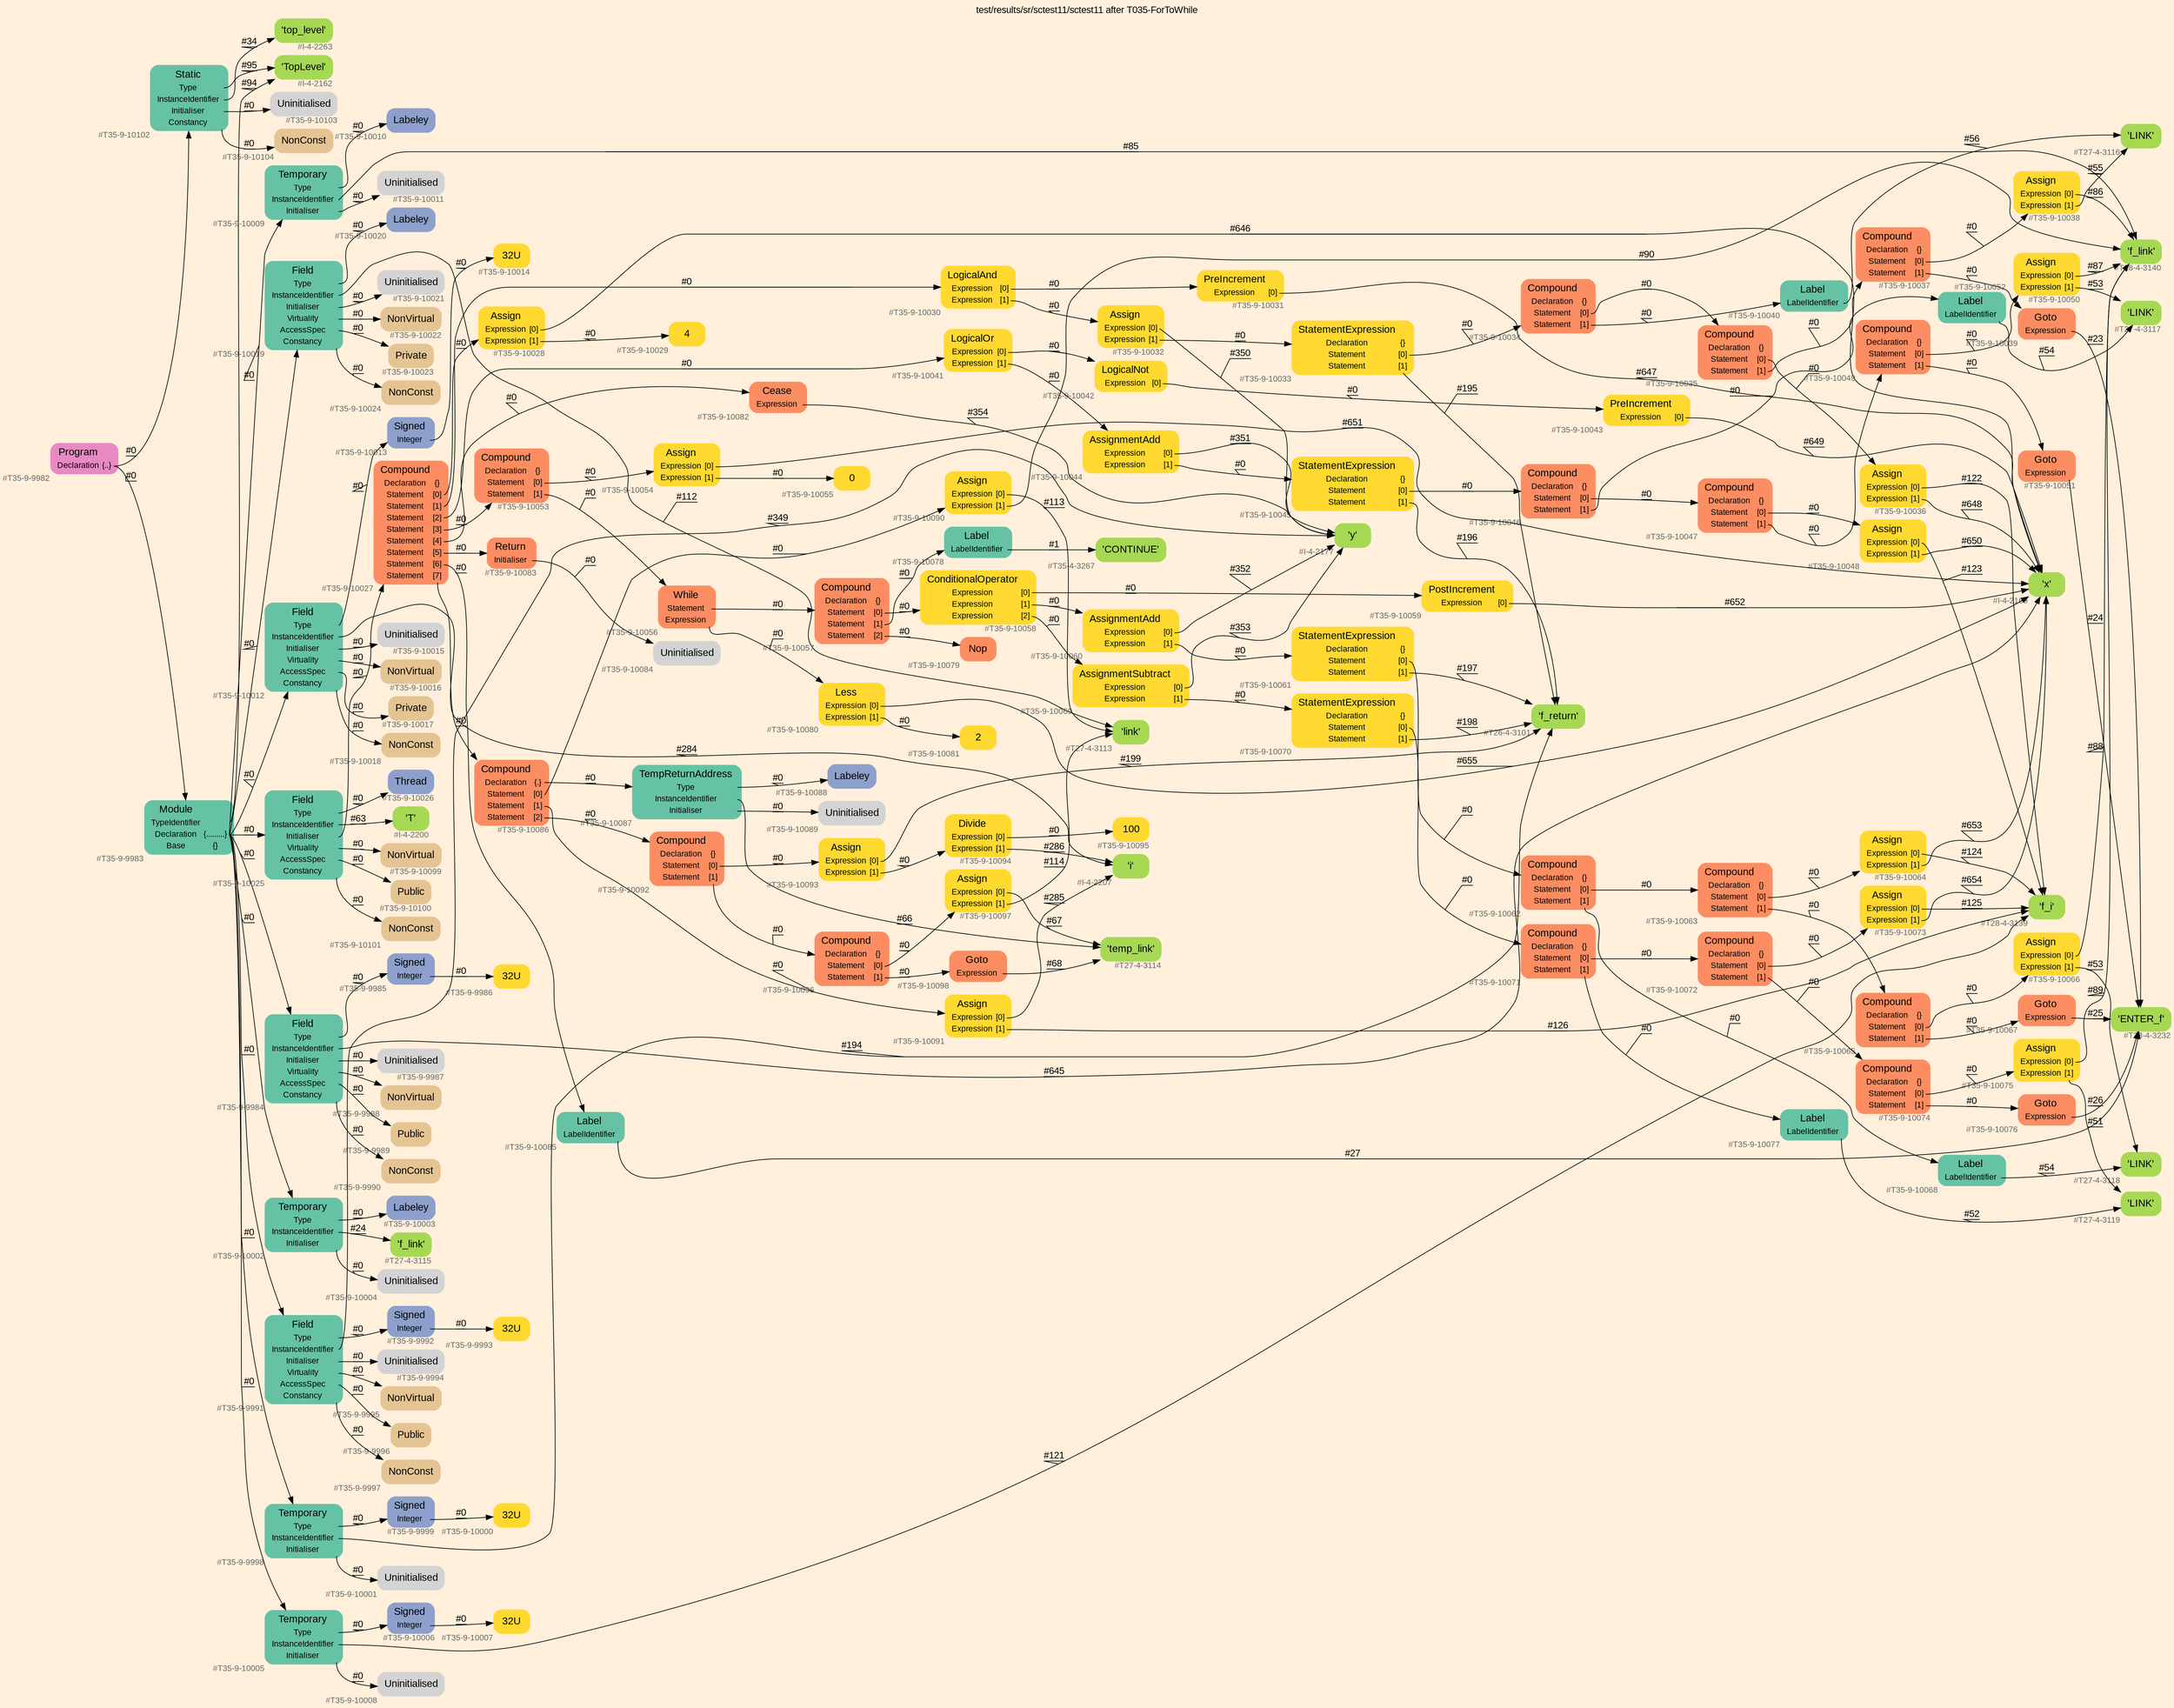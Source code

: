 digraph "test/results/sr/sctest11/sctest11 after T035-ForToWhile" {
label = "test/results/sr/sctest11/sctest11 after T035-ForToWhile"
labelloc = t
graph [
    rankdir = "LR"
    ranksep = 0.3
    bgcolor = antiquewhite1
    color = black
    fontcolor = black
    fontname = "Arial"
];
node [
    fontname = "Arial"
];
edge [
    fontname = "Arial"
];

// -------------------- node figure --------------------
// -------- block #T35-9-9982 ----------
"#T35-9-9982" [
    fillcolor = "/set28/4"
    xlabel = "#T35-9-9982"
    fontsize = "12"
    fontcolor = grey40
    shape = "plaintext"
    label = <<TABLE BORDER="0" CELLBORDER="0" CELLSPACING="0">
     <TR><TD><FONT COLOR="black" POINT-SIZE="15">Program</FONT></TD></TR>
     <TR><TD><FONT COLOR="black" POINT-SIZE="12">Declaration</FONT></TD><TD PORT="port0"><FONT COLOR="black" POINT-SIZE="12">{..}</FONT></TD></TR>
    </TABLE>>
    style = "rounded,filled"
];

// -------- block #T35-9-9983 ----------
"#T35-9-9983" [
    fillcolor = "/set28/1"
    xlabel = "#T35-9-9983"
    fontsize = "12"
    fontcolor = grey40
    shape = "plaintext"
    label = <<TABLE BORDER="0" CELLBORDER="0" CELLSPACING="0">
     <TR><TD><FONT COLOR="black" POINT-SIZE="15">Module</FONT></TD></TR>
     <TR><TD><FONT COLOR="black" POINT-SIZE="12">TypeIdentifier</FONT></TD><TD PORT="port0"></TD></TR>
     <TR><TD><FONT COLOR="black" POINT-SIZE="12">Declaration</FONT></TD><TD PORT="port1"><FONT COLOR="black" POINT-SIZE="12">{.........}</FONT></TD></TR>
     <TR><TD><FONT COLOR="black" POINT-SIZE="12">Base</FONT></TD><TD PORT="port2"><FONT COLOR="black" POINT-SIZE="12">{}</FONT></TD></TR>
    </TABLE>>
    style = "rounded,filled"
];

// -------- block #I-4-2162 ----------
"#I-4-2162" [
    fillcolor = "/set28/5"
    xlabel = "#I-4-2162"
    fontsize = "12"
    fontcolor = grey40
    shape = "plaintext"
    label = <<TABLE BORDER="0" CELLBORDER="0" CELLSPACING="0">
     <TR><TD><FONT COLOR="black" POINT-SIZE="15">'TopLevel'</FONT></TD></TR>
    </TABLE>>
    style = "rounded,filled"
];

// -------- block #T35-9-9984 ----------
"#T35-9-9984" [
    fillcolor = "/set28/1"
    xlabel = "#T35-9-9984"
    fontsize = "12"
    fontcolor = grey40
    shape = "plaintext"
    label = <<TABLE BORDER="0" CELLBORDER="0" CELLSPACING="0">
     <TR><TD><FONT COLOR="black" POINT-SIZE="15">Field</FONT></TD></TR>
     <TR><TD><FONT COLOR="black" POINT-SIZE="12">Type</FONT></TD><TD PORT="port0"></TD></TR>
     <TR><TD><FONT COLOR="black" POINT-SIZE="12">InstanceIdentifier</FONT></TD><TD PORT="port1"></TD></TR>
     <TR><TD><FONT COLOR="black" POINT-SIZE="12">Initialiser</FONT></TD><TD PORT="port2"></TD></TR>
     <TR><TD><FONT COLOR="black" POINT-SIZE="12">Virtuality</FONT></TD><TD PORT="port3"></TD></TR>
     <TR><TD><FONT COLOR="black" POINT-SIZE="12">AccessSpec</FONT></TD><TD PORT="port4"></TD></TR>
     <TR><TD><FONT COLOR="black" POINT-SIZE="12">Constancy</FONT></TD><TD PORT="port5"></TD></TR>
    </TABLE>>
    style = "rounded,filled"
];

// -------- block #T35-9-9985 ----------
"#T35-9-9985" [
    fillcolor = "/set28/3"
    xlabel = "#T35-9-9985"
    fontsize = "12"
    fontcolor = grey40
    shape = "plaintext"
    label = <<TABLE BORDER="0" CELLBORDER="0" CELLSPACING="0">
     <TR><TD><FONT COLOR="black" POINT-SIZE="15">Signed</FONT></TD></TR>
     <TR><TD><FONT COLOR="black" POINT-SIZE="12">Integer</FONT></TD><TD PORT="port0"></TD></TR>
    </TABLE>>
    style = "rounded,filled"
];

// -------- block #T35-9-9986 ----------
"#T35-9-9986" [
    fillcolor = "/set28/6"
    xlabel = "#T35-9-9986"
    fontsize = "12"
    fontcolor = grey40
    shape = "plaintext"
    label = <<TABLE BORDER="0" CELLBORDER="0" CELLSPACING="0">
     <TR><TD><FONT COLOR="black" POINT-SIZE="15">32U</FONT></TD></TR>
    </TABLE>>
    style = "rounded,filled"
];

// -------- block #I-4-2169 ----------
"#I-4-2169" [
    fillcolor = "/set28/5"
    xlabel = "#I-4-2169"
    fontsize = "12"
    fontcolor = grey40
    shape = "plaintext"
    label = <<TABLE BORDER="0" CELLBORDER="0" CELLSPACING="0">
     <TR><TD><FONT COLOR="black" POINT-SIZE="15">'x'</FONT></TD></TR>
    </TABLE>>
    style = "rounded,filled"
];

// -------- block #T35-9-9987 ----------
"#T35-9-9987" [
    xlabel = "#T35-9-9987"
    fontsize = "12"
    fontcolor = grey40
    shape = "plaintext"
    label = <<TABLE BORDER="0" CELLBORDER="0" CELLSPACING="0">
     <TR><TD><FONT COLOR="black" POINT-SIZE="15">Uninitialised</FONT></TD></TR>
    </TABLE>>
    style = "rounded,filled"
];

// -------- block #T35-9-9988 ----------
"#T35-9-9988" [
    fillcolor = "/set28/7"
    xlabel = "#T35-9-9988"
    fontsize = "12"
    fontcolor = grey40
    shape = "plaintext"
    label = <<TABLE BORDER="0" CELLBORDER="0" CELLSPACING="0">
     <TR><TD><FONT COLOR="black" POINT-SIZE="15">NonVirtual</FONT></TD></TR>
    </TABLE>>
    style = "rounded,filled"
];

// -------- block #T35-9-9989 ----------
"#T35-9-9989" [
    fillcolor = "/set28/7"
    xlabel = "#T35-9-9989"
    fontsize = "12"
    fontcolor = grey40
    shape = "plaintext"
    label = <<TABLE BORDER="0" CELLBORDER="0" CELLSPACING="0">
     <TR><TD><FONT COLOR="black" POINT-SIZE="15">Public</FONT></TD></TR>
    </TABLE>>
    style = "rounded,filled"
];

// -------- block #T35-9-9990 ----------
"#T35-9-9990" [
    fillcolor = "/set28/7"
    xlabel = "#T35-9-9990"
    fontsize = "12"
    fontcolor = grey40
    shape = "plaintext"
    label = <<TABLE BORDER="0" CELLBORDER="0" CELLSPACING="0">
     <TR><TD><FONT COLOR="black" POINT-SIZE="15">NonConst</FONT></TD></TR>
    </TABLE>>
    style = "rounded,filled"
];

// -------- block #T35-9-9991 ----------
"#T35-9-9991" [
    fillcolor = "/set28/1"
    xlabel = "#T35-9-9991"
    fontsize = "12"
    fontcolor = grey40
    shape = "plaintext"
    label = <<TABLE BORDER="0" CELLBORDER="0" CELLSPACING="0">
     <TR><TD><FONT COLOR="black" POINT-SIZE="15">Field</FONT></TD></TR>
     <TR><TD><FONT COLOR="black" POINT-SIZE="12">Type</FONT></TD><TD PORT="port0"></TD></TR>
     <TR><TD><FONT COLOR="black" POINT-SIZE="12">InstanceIdentifier</FONT></TD><TD PORT="port1"></TD></TR>
     <TR><TD><FONT COLOR="black" POINT-SIZE="12">Initialiser</FONT></TD><TD PORT="port2"></TD></TR>
     <TR><TD><FONT COLOR="black" POINT-SIZE="12">Virtuality</FONT></TD><TD PORT="port3"></TD></TR>
     <TR><TD><FONT COLOR="black" POINT-SIZE="12">AccessSpec</FONT></TD><TD PORT="port4"></TD></TR>
     <TR><TD><FONT COLOR="black" POINT-SIZE="12">Constancy</FONT></TD><TD PORT="port5"></TD></TR>
    </TABLE>>
    style = "rounded,filled"
];

// -------- block #T35-9-9992 ----------
"#T35-9-9992" [
    fillcolor = "/set28/3"
    xlabel = "#T35-9-9992"
    fontsize = "12"
    fontcolor = grey40
    shape = "plaintext"
    label = <<TABLE BORDER="0" CELLBORDER="0" CELLSPACING="0">
     <TR><TD><FONT COLOR="black" POINT-SIZE="15">Signed</FONT></TD></TR>
     <TR><TD><FONT COLOR="black" POINT-SIZE="12">Integer</FONT></TD><TD PORT="port0"></TD></TR>
    </TABLE>>
    style = "rounded,filled"
];

// -------- block #T35-9-9993 ----------
"#T35-9-9993" [
    fillcolor = "/set28/6"
    xlabel = "#T35-9-9993"
    fontsize = "12"
    fontcolor = grey40
    shape = "plaintext"
    label = <<TABLE BORDER="0" CELLBORDER="0" CELLSPACING="0">
     <TR><TD><FONT COLOR="black" POINT-SIZE="15">32U</FONT></TD></TR>
    </TABLE>>
    style = "rounded,filled"
];

// -------- block #I-4-2177 ----------
"#I-4-2177" [
    fillcolor = "/set28/5"
    xlabel = "#I-4-2177"
    fontsize = "12"
    fontcolor = grey40
    shape = "plaintext"
    label = <<TABLE BORDER="0" CELLBORDER="0" CELLSPACING="0">
     <TR><TD><FONT COLOR="black" POINT-SIZE="15">'y'</FONT></TD></TR>
    </TABLE>>
    style = "rounded,filled"
];

// -------- block #T35-9-9994 ----------
"#T35-9-9994" [
    xlabel = "#T35-9-9994"
    fontsize = "12"
    fontcolor = grey40
    shape = "plaintext"
    label = <<TABLE BORDER="0" CELLBORDER="0" CELLSPACING="0">
     <TR><TD><FONT COLOR="black" POINT-SIZE="15">Uninitialised</FONT></TD></TR>
    </TABLE>>
    style = "rounded,filled"
];

// -------- block #T35-9-9995 ----------
"#T35-9-9995" [
    fillcolor = "/set28/7"
    xlabel = "#T35-9-9995"
    fontsize = "12"
    fontcolor = grey40
    shape = "plaintext"
    label = <<TABLE BORDER="0" CELLBORDER="0" CELLSPACING="0">
     <TR><TD><FONT COLOR="black" POINT-SIZE="15">NonVirtual</FONT></TD></TR>
    </TABLE>>
    style = "rounded,filled"
];

// -------- block #T35-9-9996 ----------
"#T35-9-9996" [
    fillcolor = "/set28/7"
    xlabel = "#T35-9-9996"
    fontsize = "12"
    fontcolor = grey40
    shape = "plaintext"
    label = <<TABLE BORDER="0" CELLBORDER="0" CELLSPACING="0">
     <TR><TD><FONT COLOR="black" POINT-SIZE="15">Public</FONT></TD></TR>
    </TABLE>>
    style = "rounded,filled"
];

// -------- block #T35-9-9997 ----------
"#T35-9-9997" [
    fillcolor = "/set28/7"
    xlabel = "#T35-9-9997"
    fontsize = "12"
    fontcolor = grey40
    shape = "plaintext"
    label = <<TABLE BORDER="0" CELLBORDER="0" CELLSPACING="0">
     <TR><TD><FONT COLOR="black" POINT-SIZE="15">NonConst</FONT></TD></TR>
    </TABLE>>
    style = "rounded,filled"
];

// -------- block #T35-9-9998 ----------
"#T35-9-9998" [
    fillcolor = "/set28/1"
    xlabel = "#T35-9-9998"
    fontsize = "12"
    fontcolor = grey40
    shape = "plaintext"
    label = <<TABLE BORDER="0" CELLBORDER="0" CELLSPACING="0">
     <TR><TD><FONT COLOR="black" POINT-SIZE="15">Temporary</FONT></TD></TR>
     <TR><TD><FONT COLOR="black" POINT-SIZE="12">Type</FONT></TD><TD PORT="port0"></TD></TR>
     <TR><TD><FONT COLOR="black" POINT-SIZE="12">InstanceIdentifier</FONT></TD><TD PORT="port1"></TD></TR>
     <TR><TD><FONT COLOR="black" POINT-SIZE="12">Initialiser</FONT></TD><TD PORT="port2"></TD></TR>
    </TABLE>>
    style = "rounded,filled"
];

// -------- block #T35-9-9999 ----------
"#T35-9-9999" [
    fillcolor = "/set28/3"
    xlabel = "#T35-9-9999"
    fontsize = "12"
    fontcolor = grey40
    shape = "plaintext"
    label = <<TABLE BORDER="0" CELLBORDER="0" CELLSPACING="0">
     <TR><TD><FONT COLOR="black" POINT-SIZE="15">Signed</FONT></TD></TR>
     <TR><TD><FONT COLOR="black" POINT-SIZE="12">Integer</FONT></TD><TD PORT="port0"></TD></TR>
    </TABLE>>
    style = "rounded,filled"
];

// -------- block #T35-9-10000 ----------
"#T35-9-10000" [
    fillcolor = "/set28/6"
    xlabel = "#T35-9-10000"
    fontsize = "12"
    fontcolor = grey40
    shape = "plaintext"
    label = <<TABLE BORDER="0" CELLBORDER="0" CELLSPACING="0">
     <TR><TD><FONT COLOR="black" POINT-SIZE="15">32U</FONT></TD></TR>
    </TABLE>>
    style = "rounded,filled"
];

// -------- block #T26-4-3101 ----------
"#T26-4-3101" [
    fillcolor = "/set28/5"
    xlabel = "#T26-4-3101"
    fontsize = "12"
    fontcolor = grey40
    shape = "plaintext"
    label = <<TABLE BORDER="0" CELLBORDER="0" CELLSPACING="0">
     <TR><TD><FONT COLOR="black" POINT-SIZE="15">'f_return'</FONT></TD></TR>
    </TABLE>>
    style = "rounded,filled"
];

// -------- block #T35-9-10001 ----------
"#T35-9-10001" [
    xlabel = "#T35-9-10001"
    fontsize = "12"
    fontcolor = grey40
    shape = "plaintext"
    label = <<TABLE BORDER="0" CELLBORDER="0" CELLSPACING="0">
     <TR><TD><FONT COLOR="black" POINT-SIZE="15">Uninitialised</FONT></TD></TR>
    </TABLE>>
    style = "rounded,filled"
];

// -------- block #T35-9-10002 ----------
"#T35-9-10002" [
    fillcolor = "/set28/1"
    xlabel = "#T35-9-10002"
    fontsize = "12"
    fontcolor = grey40
    shape = "plaintext"
    label = <<TABLE BORDER="0" CELLBORDER="0" CELLSPACING="0">
     <TR><TD><FONT COLOR="black" POINT-SIZE="15">Temporary</FONT></TD></TR>
     <TR><TD><FONT COLOR="black" POINT-SIZE="12">Type</FONT></TD><TD PORT="port0"></TD></TR>
     <TR><TD><FONT COLOR="black" POINT-SIZE="12">InstanceIdentifier</FONT></TD><TD PORT="port1"></TD></TR>
     <TR><TD><FONT COLOR="black" POINT-SIZE="12">Initialiser</FONT></TD><TD PORT="port2"></TD></TR>
    </TABLE>>
    style = "rounded,filled"
];

// -------- block #T35-9-10003 ----------
"#T35-9-10003" [
    fillcolor = "/set28/3"
    xlabel = "#T35-9-10003"
    fontsize = "12"
    fontcolor = grey40
    shape = "plaintext"
    label = <<TABLE BORDER="0" CELLBORDER="0" CELLSPACING="0">
     <TR><TD><FONT COLOR="black" POINT-SIZE="15">Labeley</FONT></TD></TR>
    </TABLE>>
    style = "rounded,filled"
];

// -------- block #T27-4-3115 ----------
"#T27-4-3115" [
    fillcolor = "/set28/5"
    xlabel = "#T27-4-3115"
    fontsize = "12"
    fontcolor = grey40
    shape = "plaintext"
    label = <<TABLE BORDER="0" CELLBORDER="0" CELLSPACING="0">
     <TR><TD><FONT COLOR="black" POINT-SIZE="15">'f_link'</FONT></TD></TR>
    </TABLE>>
    style = "rounded,filled"
];

// -------- block #T35-9-10004 ----------
"#T35-9-10004" [
    xlabel = "#T35-9-10004"
    fontsize = "12"
    fontcolor = grey40
    shape = "plaintext"
    label = <<TABLE BORDER="0" CELLBORDER="0" CELLSPACING="0">
     <TR><TD><FONT COLOR="black" POINT-SIZE="15">Uninitialised</FONT></TD></TR>
    </TABLE>>
    style = "rounded,filled"
];

// -------- block #T35-9-10005 ----------
"#T35-9-10005" [
    fillcolor = "/set28/1"
    xlabel = "#T35-9-10005"
    fontsize = "12"
    fontcolor = grey40
    shape = "plaintext"
    label = <<TABLE BORDER="0" CELLBORDER="0" CELLSPACING="0">
     <TR><TD><FONT COLOR="black" POINT-SIZE="15">Temporary</FONT></TD></TR>
     <TR><TD><FONT COLOR="black" POINT-SIZE="12">Type</FONT></TD><TD PORT="port0"></TD></TR>
     <TR><TD><FONT COLOR="black" POINT-SIZE="12">InstanceIdentifier</FONT></TD><TD PORT="port1"></TD></TR>
     <TR><TD><FONT COLOR="black" POINT-SIZE="12">Initialiser</FONT></TD><TD PORT="port2"></TD></TR>
    </TABLE>>
    style = "rounded,filled"
];

// -------- block #T35-9-10006 ----------
"#T35-9-10006" [
    fillcolor = "/set28/3"
    xlabel = "#T35-9-10006"
    fontsize = "12"
    fontcolor = grey40
    shape = "plaintext"
    label = <<TABLE BORDER="0" CELLBORDER="0" CELLSPACING="0">
     <TR><TD><FONT COLOR="black" POINT-SIZE="15">Signed</FONT></TD></TR>
     <TR><TD><FONT COLOR="black" POINT-SIZE="12">Integer</FONT></TD><TD PORT="port0"></TD></TR>
    </TABLE>>
    style = "rounded,filled"
];

// -------- block #T35-9-10007 ----------
"#T35-9-10007" [
    fillcolor = "/set28/6"
    xlabel = "#T35-9-10007"
    fontsize = "12"
    fontcolor = grey40
    shape = "plaintext"
    label = <<TABLE BORDER="0" CELLBORDER="0" CELLSPACING="0">
     <TR><TD><FONT COLOR="black" POINT-SIZE="15">32U</FONT></TD></TR>
    </TABLE>>
    style = "rounded,filled"
];

// -------- block #T28-4-3139 ----------
"#T28-4-3139" [
    fillcolor = "/set28/5"
    xlabel = "#T28-4-3139"
    fontsize = "12"
    fontcolor = grey40
    shape = "plaintext"
    label = <<TABLE BORDER="0" CELLBORDER="0" CELLSPACING="0">
     <TR><TD><FONT COLOR="black" POINT-SIZE="15">'f_i'</FONT></TD></TR>
    </TABLE>>
    style = "rounded,filled"
];

// -------- block #T35-9-10008 ----------
"#T35-9-10008" [
    xlabel = "#T35-9-10008"
    fontsize = "12"
    fontcolor = grey40
    shape = "plaintext"
    label = <<TABLE BORDER="0" CELLBORDER="0" CELLSPACING="0">
     <TR><TD><FONT COLOR="black" POINT-SIZE="15">Uninitialised</FONT></TD></TR>
    </TABLE>>
    style = "rounded,filled"
];

// -------- block #T35-9-10009 ----------
"#T35-9-10009" [
    fillcolor = "/set28/1"
    xlabel = "#T35-9-10009"
    fontsize = "12"
    fontcolor = grey40
    shape = "plaintext"
    label = <<TABLE BORDER="0" CELLBORDER="0" CELLSPACING="0">
     <TR><TD><FONT COLOR="black" POINT-SIZE="15">Temporary</FONT></TD></TR>
     <TR><TD><FONT COLOR="black" POINT-SIZE="12">Type</FONT></TD><TD PORT="port0"></TD></TR>
     <TR><TD><FONT COLOR="black" POINT-SIZE="12">InstanceIdentifier</FONT></TD><TD PORT="port1"></TD></TR>
     <TR><TD><FONT COLOR="black" POINT-SIZE="12">Initialiser</FONT></TD><TD PORT="port2"></TD></TR>
    </TABLE>>
    style = "rounded,filled"
];

// -------- block #T35-9-10010 ----------
"#T35-9-10010" [
    fillcolor = "/set28/3"
    xlabel = "#T35-9-10010"
    fontsize = "12"
    fontcolor = grey40
    shape = "plaintext"
    label = <<TABLE BORDER="0" CELLBORDER="0" CELLSPACING="0">
     <TR><TD><FONT COLOR="black" POINT-SIZE="15">Labeley</FONT></TD></TR>
    </TABLE>>
    style = "rounded,filled"
];

// -------- block #T28-4-3140 ----------
"#T28-4-3140" [
    fillcolor = "/set28/5"
    xlabel = "#T28-4-3140"
    fontsize = "12"
    fontcolor = grey40
    shape = "plaintext"
    label = <<TABLE BORDER="0" CELLBORDER="0" CELLSPACING="0">
     <TR><TD><FONT COLOR="black" POINT-SIZE="15">'f_link'</FONT></TD></TR>
    </TABLE>>
    style = "rounded,filled"
];

// -------- block #T35-9-10011 ----------
"#T35-9-10011" [
    xlabel = "#T35-9-10011"
    fontsize = "12"
    fontcolor = grey40
    shape = "plaintext"
    label = <<TABLE BORDER="0" CELLBORDER="0" CELLSPACING="0">
     <TR><TD><FONT COLOR="black" POINT-SIZE="15">Uninitialised</FONT></TD></TR>
    </TABLE>>
    style = "rounded,filled"
];

// -------- block #T35-9-10012 ----------
"#T35-9-10012" [
    fillcolor = "/set28/1"
    xlabel = "#T35-9-10012"
    fontsize = "12"
    fontcolor = grey40
    shape = "plaintext"
    label = <<TABLE BORDER="0" CELLBORDER="0" CELLSPACING="0">
     <TR><TD><FONT COLOR="black" POINT-SIZE="15">Field</FONT></TD></TR>
     <TR><TD><FONT COLOR="black" POINT-SIZE="12">Type</FONT></TD><TD PORT="port0"></TD></TR>
     <TR><TD><FONT COLOR="black" POINT-SIZE="12">InstanceIdentifier</FONT></TD><TD PORT="port1"></TD></TR>
     <TR><TD><FONT COLOR="black" POINT-SIZE="12">Initialiser</FONT></TD><TD PORT="port2"></TD></TR>
     <TR><TD><FONT COLOR="black" POINT-SIZE="12">Virtuality</FONT></TD><TD PORT="port3"></TD></TR>
     <TR><TD><FONT COLOR="black" POINT-SIZE="12">AccessSpec</FONT></TD><TD PORT="port4"></TD></TR>
     <TR><TD><FONT COLOR="black" POINT-SIZE="12">Constancy</FONT></TD><TD PORT="port5"></TD></TR>
    </TABLE>>
    style = "rounded,filled"
];

// -------- block #T35-9-10013 ----------
"#T35-9-10013" [
    fillcolor = "/set28/3"
    xlabel = "#T35-9-10013"
    fontsize = "12"
    fontcolor = grey40
    shape = "plaintext"
    label = <<TABLE BORDER="0" CELLBORDER="0" CELLSPACING="0">
     <TR><TD><FONT COLOR="black" POINT-SIZE="15">Signed</FONT></TD></TR>
     <TR><TD><FONT COLOR="black" POINT-SIZE="12">Integer</FONT></TD><TD PORT="port0"></TD></TR>
    </TABLE>>
    style = "rounded,filled"
];

// -------- block #T35-9-10014 ----------
"#T35-9-10014" [
    fillcolor = "/set28/6"
    xlabel = "#T35-9-10014"
    fontsize = "12"
    fontcolor = grey40
    shape = "plaintext"
    label = <<TABLE BORDER="0" CELLBORDER="0" CELLSPACING="0">
     <TR><TD><FONT COLOR="black" POINT-SIZE="15">32U</FONT></TD></TR>
    </TABLE>>
    style = "rounded,filled"
];

// -------- block #I-4-2207 ----------
"#I-4-2207" [
    fillcolor = "/set28/5"
    xlabel = "#I-4-2207"
    fontsize = "12"
    fontcolor = grey40
    shape = "plaintext"
    label = <<TABLE BORDER="0" CELLBORDER="0" CELLSPACING="0">
     <TR><TD><FONT COLOR="black" POINT-SIZE="15">'i'</FONT></TD></TR>
    </TABLE>>
    style = "rounded,filled"
];

// -------- block #T35-9-10015 ----------
"#T35-9-10015" [
    xlabel = "#T35-9-10015"
    fontsize = "12"
    fontcolor = grey40
    shape = "plaintext"
    label = <<TABLE BORDER="0" CELLBORDER="0" CELLSPACING="0">
     <TR><TD><FONT COLOR="black" POINT-SIZE="15">Uninitialised</FONT></TD></TR>
    </TABLE>>
    style = "rounded,filled"
];

// -------- block #T35-9-10016 ----------
"#T35-9-10016" [
    fillcolor = "/set28/7"
    xlabel = "#T35-9-10016"
    fontsize = "12"
    fontcolor = grey40
    shape = "plaintext"
    label = <<TABLE BORDER="0" CELLBORDER="0" CELLSPACING="0">
     <TR><TD><FONT COLOR="black" POINT-SIZE="15">NonVirtual</FONT></TD></TR>
    </TABLE>>
    style = "rounded,filled"
];

// -------- block #T35-9-10017 ----------
"#T35-9-10017" [
    fillcolor = "/set28/7"
    xlabel = "#T35-9-10017"
    fontsize = "12"
    fontcolor = grey40
    shape = "plaintext"
    label = <<TABLE BORDER="0" CELLBORDER="0" CELLSPACING="0">
     <TR><TD><FONT COLOR="black" POINT-SIZE="15">Private</FONT></TD></TR>
    </TABLE>>
    style = "rounded,filled"
];

// -------- block #T35-9-10018 ----------
"#T35-9-10018" [
    fillcolor = "/set28/7"
    xlabel = "#T35-9-10018"
    fontsize = "12"
    fontcolor = grey40
    shape = "plaintext"
    label = <<TABLE BORDER="0" CELLBORDER="0" CELLSPACING="0">
     <TR><TD><FONT COLOR="black" POINT-SIZE="15">NonConst</FONT></TD></TR>
    </TABLE>>
    style = "rounded,filled"
];

// -------- block #T35-9-10019 ----------
"#T35-9-10019" [
    fillcolor = "/set28/1"
    xlabel = "#T35-9-10019"
    fontsize = "12"
    fontcolor = grey40
    shape = "plaintext"
    label = <<TABLE BORDER="0" CELLBORDER="0" CELLSPACING="0">
     <TR><TD><FONT COLOR="black" POINT-SIZE="15">Field</FONT></TD></TR>
     <TR><TD><FONT COLOR="black" POINT-SIZE="12">Type</FONT></TD><TD PORT="port0"></TD></TR>
     <TR><TD><FONT COLOR="black" POINT-SIZE="12">InstanceIdentifier</FONT></TD><TD PORT="port1"></TD></TR>
     <TR><TD><FONT COLOR="black" POINT-SIZE="12">Initialiser</FONT></TD><TD PORT="port2"></TD></TR>
     <TR><TD><FONT COLOR="black" POINT-SIZE="12">Virtuality</FONT></TD><TD PORT="port3"></TD></TR>
     <TR><TD><FONT COLOR="black" POINT-SIZE="12">AccessSpec</FONT></TD><TD PORT="port4"></TD></TR>
     <TR><TD><FONT COLOR="black" POINT-SIZE="12">Constancy</FONT></TD><TD PORT="port5"></TD></TR>
    </TABLE>>
    style = "rounded,filled"
];

// -------- block #T35-9-10020 ----------
"#T35-9-10020" [
    fillcolor = "/set28/3"
    xlabel = "#T35-9-10020"
    fontsize = "12"
    fontcolor = grey40
    shape = "plaintext"
    label = <<TABLE BORDER="0" CELLBORDER="0" CELLSPACING="0">
     <TR><TD><FONT COLOR="black" POINT-SIZE="15">Labeley</FONT></TD></TR>
    </TABLE>>
    style = "rounded,filled"
];

// -------- block #T27-4-3113 ----------
"#T27-4-3113" [
    fillcolor = "/set28/5"
    xlabel = "#T27-4-3113"
    fontsize = "12"
    fontcolor = grey40
    shape = "plaintext"
    label = <<TABLE BORDER="0" CELLBORDER="0" CELLSPACING="0">
     <TR><TD><FONT COLOR="black" POINT-SIZE="15">'link'</FONT></TD></TR>
    </TABLE>>
    style = "rounded,filled"
];

// -------- block #T35-9-10021 ----------
"#T35-9-10021" [
    xlabel = "#T35-9-10021"
    fontsize = "12"
    fontcolor = grey40
    shape = "plaintext"
    label = <<TABLE BORDER="0" CELLBORDER="0" CELLSPACING="0">
     <TR><TD><FONT COLOR="black" POINT-SIZE="15">Uninitialised</FONT></TD></TR>
    </TABLE>>
    style = "rounded,filled"
];

// -------- block #T35-9-10022 ----------
"#T35-9-10022" [
    fillcolor = "/set28/7"
    xlabel = "#T35-9-10022"
    fontsize = "12"
    fontcolor = grey40
    shape = "plaintext"
    label = <<TABLE BORDER="0" CELLBORDER="0" CELLSPACING="0">
     <TR><TD><FONT COLOR="black" POINT-SIZE="15">NonVirtual</FONT></TD></TR>
    </TABLE>>
    style = "rounded,filled"
];

// -------- block #T35-9-10023 ----------
"#T35-9-10023" [
    fillcolor = "/set28/7"
    xlabel = "#T35-9-10023"
    fontsize = "12"
    fontcolor = grey40
    shape = "plaintext"
    label = <<TABLE BORDER="0" CELLBORDER="0" CELLSPACING="0">
     <TR><TD><FONT COLOR="black" POINT-SIZE="15">Private</FONT></TD></TR>
    </TABLE>>
    style = "rounded,filled"
];

// -------- block #T35-9-10024 ----------
"#T35-9-10024" [
    fillcolor = "/set28/7"
    xlabel = "#T35-9-10024"
    fontsize = "12"
    fontcolor = grey40
    shape = "plaintext"
    label = <<TABLE BORDER="0" CELLBORDER="0" CELLSPACING="0">
     <TR><TD><FONT COLOR="black" POINT-SIZE="15">NonConst</FONT></TD></TR>
    </TABLE>>
    style = "rounded,filled"
];

// -------- block #T35-9-10025 ----------
"#T35-9-10025" [
    fillcolor = "/set28/1"
    xlabel = "#T35-9-10025"
    fontsize = "12"
    fontcolor = grey40
    shape = "plaintext"
    label = <<TABLE BORDER="0" CELLBORDER="0" CELLSPACING="0">
     <TR><TD><FONT COLOR="black" POINT-SIZE="15">Field</FONT></TD></TR>
     <TR><TD><FONT COLOR="black" POINT-SIZE="12">Type</FONT></TD><TD PORT="port0"></TD></TR>
     <TR><TD><FONT COLOR="black" POINT-SIZE="12">InstanceIdentifier</FONT></TD><TD PORT="port1"></TD></TR>
     <TR><TD><FONT COLOR="black" POINT-SIZE="12">Initialiser</FONT></TD><TD PORT="port2"></TD></TR>
     <TR><TD><FONT COLOR="black" POINT-SIZE="12">Virtuality</FONT></TD><TD PORT="port3"></TD></TR>
     <TR><TD><FONT COLOR="black" POINT-SIZE="12">AccessSpec</FONT></TD><TD PORT="port4"></TD></TR>
     <TR><TD><FONT COLOR="black" POINT-SIZE="12">Constancy</FONT></TD><TD PORT="port5"></TD></TR>
    </TABLE>>
    style = "rounded,filled"
];

// -------- block #T35-9-10026 ----------
"#T35-9-10026" [
    fillcolor = "/set28/3"
    xlabel = "#T35-9-10026"
    fontsize = "12"
    fontcolor = grey40
    shape = "plaintext"
    label = <<TABLE BORDER="0" CELLBORDER="0" CELLSPACING="0">
     <TR><TD><FONT COLOR="black" POINT-SIZE="15">Thread</FONT></TD></TR>
    </TABLE>>
    style = "rounded,filled"
];

// -------- block #I-4-2200 ----------
"#I-4-2200" [
    fillcolor = "/set28/5"
    xlabel = "#I-4-2200"
    fontsize = "12"
    fontcolor = grey40
    shape = "plaintext"
    label = <<TABLE BORDER="0" CELLBORDER="0" CELLSPACING="0">
     <TR><TD><FONT COLOR="black" POINT-SIZE="15">'T'</FONT></TD></TR>
    </TABLE>>
    style = "rounded,filled"
];

// -------- block #T35-9-10027 ----------
"#T35-9-10027" [
    fillcolor = "/set28/2"
    xlabel = "#T35-9-10027"
    fontsize = "12"
    fontcolor = grey40
    shape = "plaintext"
    label = <<TABLE BORDER="0" CELLBORDER="0" CELLSPACING="0">
     <TR><TD><FONT COLOR="black" POINT-SIZE="15">Compound</FONT></TD></TR>
     <TR><TD><FONT COLOR="black" POINT-SIZE="12">Declaration</FONT></TD><TD PORT="port0"><FONT COLOR="black" POINT-SIZE="12">{}</FONT></TD></TR>
     <TR><TD><FONT COLOR="black" POINT-SIZE="12">Statement</FONT></TD><TD PORT="port1"><FONT COLOR="black" POINT-SIZE="12">[0]</FONT></TD></TR>
     <TR><TD><FONT COLOR="black" POINT-SIZE="12">Statement</FONT></TD><TD PORT="port2"><FONT COLOR="black" POINT-SIZE="12">[1]</FONT></TD></TR>
     <TR><TD><FONT COLOR="black" POINT-SIZE="12">Statement</FONT></TD><TD PORT="port3"><FONT COLOR="black" POINT-SIZE="12">[2]</FONT></TD></TR>
     <TR><TD><FONT COLOR="black" POINT-SIZE="12">Statement</FONT></TD><TD PORT="port4"><FONT COLOR="black" POINT-SIZE="12">[3]</FONT></TD></TR>
     <TR><TD><FONT COLOR="black" POINT-SIZE="12">Statement</FONT></TD><TD PORT="port5"><FONT COLOR="black" POINT-SIZE="12">[4]</FONT></TD></TR>
     <TR><TD><FONT COLOR="black" POINT-SIZE="12">Statement</FONT></TD><TD PORT="port6"><FONT COLOR="black" POINT-SIZE="12">[5]</FONT></TD></TR>
     <TR><TD><FONT COLOR="black" POINT-SIZE="12">Statement</FONT></TD><TD PORT="port7"><FONT COLOR="black" POINT-SIZE="12">[6]</FONT></TD></TR>
     <TR><TD><FONT COLOR="black" POINT-SIZE="12">Statement</FONT></TD><TD PORT="port8"><FONT COLOR="black" POINT-SIZE="12">[7]</FONT></TD></TR>
    </TABLE>>
    style = "rounded,filled"
];

// -------- block #T35-9-10028 ----------
"#T35-9-10028" [
    fillcolor = "/set28/6"
    xlabel = "#T35-9-10028"
    fontsize = "12"
    fontcolor = grey40
    shape = "plaintext"
    label = <<TABLE BORDER="0" CELLBORDER="0" CELLSPACING="0">
     <TR><TD><FONT COLOR="black" POINT-SIZE="15">Assign</FONT></TD></TR>
     <TR><TD><FONT COLOR="black" POINT-SIZE="12">Expression</FONT></TD><TD PORT="port0"><FONT COLOR="black" POINT-SIZE="12">[0]</FONT></TD></TR>
     <TR><TD><FONT COLOR="black" POINT-SIZE="12">Expression</FONT></TD><TD PORT="port1"><FONT COLOR="black" POINT-SIZE="12">[1]</FONT></TD></TR>
    </TABLE>>
    style = "rounded,filled"
];

// -------- block #T35-9-10029 ----------
"#T35-9-10029" [
    fillcolor = "/set28/6"
    xlabel = "#T35-9-10029"
    fontsize = "12"
    fontcolor = grey40
    shape = "plaintext"
    label = <<TABLE BORDER="0" CELLBORDER="0" CELLSPACING="0">
     <TR><TD><FONT COLOR="black" POINT-SIZE="15">4</FONT></TD></TR>
    </TABLE>>
    style = "rounded,filled"
];

// -------- block #T35-9-10030 ----------
"#T35-9-10030" [
    fillcolor = "/set28/6"
    xlabel = "#T35-9-10030"
    fontsize = "12"
    fontcolor = grey40
    shape = "plaintext"
    label = <<TABLE BORDER="0" CELLBORDER="0" CELLSPACING="0">
     <TR><TD><FONT COLOR="black" POINT-SIZE="15">LogicalAnd</FONT></TD></TR>
     <TR><TD><FONT COLOR="black" POINT-SIZE="12">Expression</FONT></TD><TD PORT="port0"><FONT COLOR="black" POINT-SIZE="12">[0]</FONT></TD></TR>
     <TR><TD><FONT COLOR="black" POINT-SIZE="12">Expression</FONT></TD><TD PORT="port1"><FONT COLOR="black" POINT-SIZE="12">[1]</FONT></TD></TR>
    </TABLE>>
    style = "rounded,filled"
];

// -------- block #T35-9-10031 ----------
"#T35-9-10031" [
    fillcolor = "/set28/6"
    xlabel = "#T35-9-10031"
    fontsize = "12"
    fontcolor = grey40
    shape = "plaintext"
    label = <<TABLE BORDER="0" CELLBORDER="0" CELLSPACING="0">
     <TR><TD><FONT COLOR="black" POINT-SIZE="15">PreIncrement</FONT></TD></TR>
     <TR><TD><FONT COLOR="black" POINT-SIZE="12">Expression</FONT></TD><TD PORT="port0"><FONT COLOR="black" POINT-SIZE="12">[0]</FONT></TD></TR>
    </TABLE>>
    style = "rounded,filled"
];

// -------- block #T35-9-10032 ----------
"#T35-9-10032" [
    fillcolor = "/set28/6"
    xlabel = "#T35-9-10032"
    fontsize = "12"
    fontcolor = grey40
    shape = "plaintext"
    label = <<TABLE BORDER="0" CELLBORDER="0" CELLSPACING="0">
     <TR><TD><FONT COLOR="black" POINT-SIZE="15">Assign</FONT></TD></TR>
     <TR><TD><FONT COLOR="black" POINT-SIZE="12">Expression</FONT></TD><TD PORT="port0"><FONT COLOR="black" POINT-SIZE="12">[0]</FONT></TD></TR>
     <TR><TD><FONT COLOR="black" POINT-SIZE="12">Expression</FONT></TD><TD PORT="port1"><FONT COLOR="black" POINT-SIZE="12">[1]</FONT></TD></TR>
    </TABLE>>
    style = "rounded,filled"
];

// -------- block #T35-9-10033 ----------
"#T35-9-10033" [
    fillcolor = "/set28/6"
    xlabel = "#T35-9-10033"
    fontsize = "12"
    fontcolor = grey40
    shape = "plaintext"
    label = <<TABLE BORDER="0" CELLBORDER="0" CELLSPACING="0">
     <TR><TD><FONT COLOR="black" POINT-SIZE="15">StatementExpression</FONT></TD></TR>
     <TR><TD><FONT COLOR="black" POINT-SIZE="12">Declaration</FONT></TD><TD PORT="port0"><FONT COLOR="black" POINT-SIZE="12">{}</FONT></TD></TR>
     <TR><TD><FONT COLOR="black" POINT-SIZE="12">Statement</FONT></TD><TD PORT="port1"><FONT COLOR="black" POINT-SIZE="12">[0]</FONT></TD></TR>
     <TR><TD><FONT COLOR="black" POINT-SIZE="12">Statement</FONT></TD><TD PORT="port2"><FONT COLOR="black" POINT-SIZE="12">[1]</FONT></TD></TR>
    </TABLE>>
    style = "rounded,filled"
];

// -------- block #T35-9-10034 ----------
"#T35-9-10034" [
    fillcolor = "/set28/2"
    xlabel = "#T35-9-10034"
    fontsize = "12"
    fontcolor = grey40
    shape = "plaintext"
    label = <<TABLE BORDER="0" CELLBORDER="0" CELLSPACING="0">
     <TR><TD><FONT COLOR="black" POINT-SIZE="15">Compound</FONT></TD></TR>
     <TR><TD><FONT COLOR="black" POINT-SIZE="12">Declaration</FONT></TD><TD PORT="port0"><FONT COLOR="black" POINT-SIZE="12">{}</FONT></TD></TR>
     <TR><TD><FONT COLOR="black" POINT-SIZE="12">Statement</FONT></TD><TD PORT="port1"><FONT COLOR="black" POINT-SIZE="12">[0]</FONT></TD></TR>
     <TR><TD><FONT COLOR="black" POINT-SIZE="12">Statement</FONT></TD><TD PORT="port2"><FONT COLOR="black" POINT-SIZE="12">[1]</FONT></TD></TR>
    </TABLE>>
    style = "rounded,filled"
];

// -------- block #T35-9-10035 ----------
"#T35-9-10035" [
    fillcolor = "/set28/2"
    xlabel = "#T35-9-10035"
    fontsize = "12"
    fontcolor = grey40
    shape = "plaintext"
    label = <<TABLE BORDER="0" CELLBORDER="0" CELLSPACING="0">
     <TR><TD><FONT COLOR="black" POINT-SIZE="15">Compound</FONT></TD></TR>
     <TR><TD><FONT COLOR="black" POINT-SIZE="12">Declaration</FONT></TD><TD PORT="port0"><FONT COLOR="black" POINT-SIZE="12">{}</FONT></TD></TR>
     <TR><TD><FONT COLOR="black" POINT-SIZE="12">Statement</FONT></TD><TD PORT="port1"><FONT COLOR="black" POINT-SIZE="12">[0]</FONT></TD></TR>
     <TR><TD><FONT COLOR="black" POINT-SIZE="12">Statement</FONT></TD><TD PORT="port2"><FONT COLOR="black" POINT-SIZE="12">[1]</FONT></TD></TR>
    </TABLE>>
    style = "rounded,filled"
];

// -------- block #T35-9-10036 ----------
"#T35-9-10036" [
    fillcolor = "/set28/6"
    xlabel = "#T35-9-10036"
    fontsize = "12"
    fontcolor = grey40
    shape = "plaintext"
    label = <<TABLE BORDER="0" CELLBORDER="0" CELLSPACING="0">
     <TR><TD><FONT COLOR="black" POINT-SIZE="15">Assign</FONT></TD></TR>
     <TR><TD><FONT COLOR="black" POINT-SIZE="12">Expression</FONT></TD><TD PORT="port0"><FONT COLOR="black" POINT-SIZE="12">[0]</FONT></TD></TR>
     <TR><TD><FONT COLOR="black" POINT-SIZE="12">Expression</FONT></TD><TD PORT="port1"><FONT COLOR="black" POINT-SIZE="12">[1]</FONT></TD></TR>
    </TABLE>>
    style = "rounded,filled"
];

// -------- block #T35-9-10037 ----------
"#T35-9-10037" [
    fillcolor = "/set28/2"
    xlabel = "#T35-9-10037"
    fontsize = "12"
    fontcolor = grey40
    shape = "plaintext"
    label = <<TABLE BORDER="0" CELLBORDER="0" CELLSPACING="0">
     <TR><TD><FONT COLOR="black" POINT-SIZE="15">Compound</FONT></TD></TR>
     <TR><TD><FONT COLOR="black" POINT-SIZE="12">Declaration</FONT></TD><TD PORT="port0"><FONT COLOR="black" POINT-SIZE="12">{}</FONT></TD></TR>
     <TR><TD><FONT COLOR="black" POINT-SIZE="12">Statement</FONT></TD><TD PORT="port1"><FONT COLOR="black" POINT-SIZE="12">[0]</FONT></TD></TR>
     <TR><TD><FONT COLOR="black" POINT-SIZE="12">Statement</FONT></TD><TD PORT="port2"><FONT COLOR="black" POINT-SIZE="12">[1]</FONT></TD></TR>
    </TABLE>>
    style = "rounded,filled"
];

// -------- block #T35-9-10038 ----------
"#T35-9-10038" [
    fillcolor = "/set28/6"
    xlabel = "#T35-9-10038"
    fontsize = "12"
    fontcolor = grey40
    shape = "plaintext"
    label = <<TABLE BORDER="0" CELLBORDER="0" CELLSPACING="0">
     <TR><TD><FONT COLOR="black" POINT-SIZE="15">Assign</FONT></TD></TR>
     <TR><TD><FONT COLOR="black" POINT-SIZE="12">Expression</FONT></TD><TD PORT="port0"><FONT COLOR="black" POINT-SIZE="12">[0]</FONT></TD></TR>
     <TR><TD><FONT COLOR="black" POINT-SIZE="12">Expression</FONT></TD><TD PORT="port1"><FONT COLOR="black" POINT-SIZE="12">[1]</FONT></TD></TR>
    </TABLE>>
    style = "rounded,filled"
];

// -------- block #T27-4-3116 ----------
"#T27-4-3116" [
    fillcolor = "/set28/5"
    xlabel = "#T27-4-3116"
    fontsize = "12"
    fontcolor = grey40
    shape = "plaintext"
    label = <<TABLE BORDER="0" CELLBORDER="0" CELLSPACING="0">
     <TR><TD><FONT COLOR="black" POINT-SIZE="15">'LINK'</FONT></TD></TR>
    </TABLE>>
    style = "rounded,filled"
];

// -------- block #T35-9-10039 ----------
"#T35-9-10039" [
    fillcolor = "/set28/2"
    xlabel = "#T35-9-10039"
    fontsize = "12"
    fontcolor = grey40
    shape = "plaintext"
    label = <<TABLE BORDER="0" CELLBORDER="0" CELLSPACING="0">
     <TR><TD><FONT COLOR="black" POINT-SIZE="15">Goto</FONT></TD></TR>
     <TR><TD><FONT COLOR="black" POINT-SIZE="12">Expression</FONT></TD><TD PORT="port0"></TD></TR>
    </TABLE>>
    style = "rounded,filled"
];

// -------- block #T33-4-3232 ----------
"#T33-4-3232" [
    fillcolor = "/set28/5"
    xlabel = "#T33-4-3232"
    fontsize = "12"
    fontcolor = grey40
    shape = "plaintext"
    label = <<TABLE BORDER="0" CELLBORDER="0" CELLSPACING="0">
     <TR><TD><FONT COLOR="black" POINT-SIZE="15">'ENTER_f'</FONT></TD></TR>
    </TABLE>>
    style = "rounded,filled"
];

// -------- block #T35-9-10040 ----------
"#T35-9-10040" [
    fillcolor = "/set28/1"
    xlabel = "#T35-9-10040"
    fontsize = "12"
    fontcolor = grey40
    shape = "plaintext"
    label = <<TABLE BORDER="0" CELLBORDER="0" CELLSPACING="0">
     <TR><TD><FONT COLOR="black" POINT-SIZE="15">Label</FONT></TD></TR>
     <TR><TD><FONT COLOR="black" POINT-SIZE="12">LabelIdentifier</FONT></TD><TD PORT="port0"></TD></TR>
    </TABLE>>
    style = "rounded,filled"
];

// -------- block #T35-9-10041 ----------
"#T35-9-10041" [
    fillcolor = "/set28/6"
    xlabel = "#T35-9-10041"
    fontsize = "12"
    fontcolor = grey40
    shape = "plaintext"
    label = <<TABLE BORDER="0" CELLBORDER="0" CELLSPACING="0">
     <TR><TD><FONT COLOR="black" POINT-SIZE="15">LogicalOr</FONT></TD></TR>
     <TR><TD><FONT COLOR="black" POINT-SIZE="12">Expression</FONT></TD><TD PORT="port0"><FONT COLOR="black" POINT-SIZE="12">[0]</FONT></TD></TR>
     <TR><TD><FONT COLOR="black" POINT-SIZE="12">Expression</FONT></TD><TD PORT="port1"><FONT COLOR="black" POINT-SIZE="12">[1]</FONT></TD></TR>
    </TABLE>>
    style = "rounded,filled"
];

// -------- block #T35-9-10042 ----------
"#T35-9-10042" [
    fillcolor = "/set28/6"
    xlabel = "#T35-9-10042"
    fontsize = "12"
    fontcolor = grey40
    shape = "plaintext"
    label = <<TABLE BORDER="0" CELLBORDER="0" CELLSPACING="0">
     <TR><TD><FONT COLOR="black" POINT-SIZE="15">LogicalNot</FONT></TD></TR>
     <TR><TD><FONT COLOR="black" POINT-SIZE="12">Expression</FONT></TD><TD PORT="port0"><FONT COLOR="black" POINT-SIZE="12">[0]</FONT></TD></TR>
    </TABLE>>
    style = "rounded,filled"
];

// -------- block #T35-9-10043 ----------
"#T35-9-10043" [
    fillcolor = "/set28/6"
    xlabel = "#T35-9-10043"
    fontsize = "12"
    fontcolor = grey40
    shape = "plaintext"
    label = <<TABLE BORDER="0" CELLBORDER="0" CELLSPACING="0">
     <TR><TD><FONT COLOR="black" POINT-SIZE="15">PreIncrement</FONT></TD></TR>
     <TR><TD><FONT COLOR="black" POINT-SIZE="12">Expression</FONT></TD><TD PORT="port0"><FONT COLOR="black" POINT-SIZE="12">[0]</FONT></TD></TR>
    </TABLE>>
    style = "rounded,filled"
];

// -------- block #T35-9-10044 ----------
"#T35-9-10044" [
    fillcolor = "/set28/6"
    xlabel = "#T35-9-10044"
    fontsize = "12"
    fontcolor = grey40
    shape = "plaintext"
    label = <<TABLE BORDER="0" CELLBORDER="0" CELLSPACING="0">
     <TR><TD><FONT COLOR="black" POINT-SIZE="15">AssignmentAdd</FONT></TD></TR>
     <TR><TD><FONT COLOR="black" POINT-SIZE="12">Expression</FONT></TD><TD PORT="port0"><FONT COLOR="black" POINT-SIZE="12">[0]</FONT></TD></TR>
     <TR><TD><FONT COLOR="black" POINT-SIZE="12">Expression</FONT></TD><TD PORT="port1"><FONT COLOR="black" POINT-SIZE="12">[1]</FONT></TD></TR>
    </TABLE>>
    style = "rounded,filled"
];

// -------- block #T35-9-10045 ----------
"#T35-9-10045" [
    fillcolor = "/set28/6"
    xlabel = "#T35-9-10045"
    fontsize = "12"
    fontcolor = grey40
    shape = "plaintext"
    label = <<TABLE BORDER="0" CELLBORDER="0" CELLSPACING="0">
     <TR><TD><FONT COLOR="black" POINT-SIZE="15">StatementExpression</FONT></TD></TR>
     <TR><TD><FONT COLOR="black" POINT-SIZE="12">Declaration</FONT></TD><TD PORT="port0"><FONT COLOR="black" POINT-SIZE="12">{}</FONT></TD></TR>
     <TR><TD><FONT COLOR="black" POINT-SIZE="12">Statement</FONT></TD><TD PORT="port1"><FONT COLOR="black" POINT-SIZE="12">[0]</FONT></TD></TR>
     <TR><TD><FONT COLOR="black" POINT-SIZE="12">Statement</FONT></TD><TD PORT="port2"><FONT COLOR="black" POINT-SIZE="12">[1]</FONT></TD></TR>
    </TABLE>>
    style = "rounded,filled"
];

// -------- block #T35-9-10046 ----------
"#T35-9-10046" [
    fillcolor = "/set28/2"
    xlabel = "#T35-9-10046"
    fontsize = "12"
    fontcolor = grey40
    shape = "plaintext"
    label = <<TABLE BORDER="0" CELLBORDER="0" CELLSPACING="0">
     <TR><TD><FONT COLOR="black" POINT-SIZE="15">Compound</FONT></TD></TR>
     <TR><TD><FONT COLOR="black" POINT-SIZE="12">Declaration</FONT></TD><TD PORT="port0"><FONT COLOR="black" POINT-SIZE="12">{}</FONT></TD></TR>
     <TR><TD><FONT COLOR="black" POINT-SIZE="12">Statement</FONT></TD><TD PORT="port1"><FONT COLOR="black" POINT-SIZE="12">[0]</FONT></TD></TR>
     <TR><TD><FONT COLOR="black" POINT-SIZE="12">Statement</FONT></TD><TD PORT="port2"><FONT COLOR="black" POINT-SIZE="12">[1]</FONT></TD></TR>
    </TABLE>>
    style = "rounded,filled"
];

// -------- block #T35-9-10047 ----------
"#T35-9-10047" [
    fillcolor = "/set28/2"
    xlabel = "#T35-9-10047"
    fontsize = "12"
    fontcolor = grey40
    shape = "plaintext"
    label = <<TABLE BORDER="0" CELLBORDER="0" CELLSPACING="0">
     <TR><TD><FONT COLOR="black" POINT-SIZE="15">Compound</FONT></TD></TR>
     <TR><TD><FONT COLOR="black" POINT-SIZE="12">Declaration</FONT></TD><TD PORT="port0"><FONT COLOR="black" POINT-SIZE="12">{}</FONT></TD></TR>
     <TR><TD><FONT COLOR="black" POINT-SIZE="12">Statement</FONT></TD><TD PORT="port1"><FONT COLOR="black" POINT-SIZE="12">[0]</FONT></TD></TR>
     <TR><TD><FONT COLOR="black" POINT-SIZE="12">Statement</FONT></TD><TD PORT="port2"><FONT COLOR="black" POINT-SIZE="12">[1]</FONT></TD></TR>
    </TABLE>>
    style = "rounded,filled"
];

// -------- block #T35-9-10048 ----------
"#T35-9-10048" [
    fillcolor = "/set28/6"
    xlabel = "#T35-9-10048"
    fontsize = "12"
    fontcolor = grey40
    shape = "plaintext"
    label = <<TABLE BORDER="0" CELLBORDER="0" CELLSPACING="0">
     <TR><TD><FONT COLOR="black" POINT-SIZE="15">Assign</FONT></TD></TR>
     <TR><TD><FONT COLOR="black" POINT-SIZE="12">Expression</FONT></TD><TD PORT="port0"><FONT COLOR="black" POINT-SIZE="12">[0]</FONT></TD></TR>
     <TR><TD><FONT COLOR="black" POINT-SIZE="12">Expression</FONT></TD><TD PORT="port1"><FONT COLOR="black" POINT-SIZE="12">[1]</FONT></TD></TR>
    </TABLE>>
    style = "rounded,filled"
];

// -------- block #T35-9-10049 ----------
"#T35-9-10049" [
    fillcolor = "/set28/2"
    xlabel = "#T35-9-10049"
    fontsize = "12"
    fontcolor = grey40
    shape = "plaintext"
    label = <<TABLE BORDER="0" CELLBORDER="0" CELLSPACING="0">
     <TR><TD><FONT COLOR="black" POINT-SIZE="15">Compound</FONT></TD></TR>
     <TR><TD><FONT COLOR="black" POINT-SIZE="12">Declaration</FONT></TD><TD PORT="port0"><FONT COLOR="black" POINT-SIZE="12">{}</FONT></TD></TR>
     <TR><TD><FONT COLOR="black" POINT-SIZE="12">Statement</FONT></TD><TD PORT="port1"><FONT COLOR="black" POINT-SIZE="12">[0]</FONT></TD></TR>
     <TR><TD><FONT COLOR="black" POINT-SIZE="12">Statement</FONT></TD><TD PORT="port2"><FONT COLOR="black" POINT-SIZE="12">[1]</FONT></TD></TR>
    </TABLE>>
    style = "rounded,filled"
];

// -------- block #T35-9-10050 ----------
"#T35-9-10050" [
    fillcolor = "/set28/6"
    xlabel = "#T35-9-10050"
    fontsize = "12"
    fontcolor = grey40
    shape = "plaintext"
    label = <<TABLE BORDER="0" CELLBORDER="0" CELLSPACING="0">
     <TR><TD><FONT COLOR="black" POINT-SIZE="15">Assign</FONT></TD></TR>
     <TR><TD><FONT COLOR="black" POINT-SIZE="12">Expression</FONT></TD><TD PORT="port0"><FONT COLOR="black" POINT-SIZE="12">[0]</FONT></TD></TR>
     <TR><TD><FONT COLOR="black" POINT-SIZE="12">Expression</FONT></TD><TD PORT="port1"><FONT COLOR="black" POINT-SIZE="12">[1]</FONT></TD></TR>
    </TABLE>>
    style = "rounded,filled"
];

// -------- block #T27-4-3117 ----------
"#T27-4-3117" [
    fillcolor = "/set28/5"
    xlabel = "#T27-4-3117"
    fontsize = "12"
    fontcolor = grey40
    shape = "plaintext"
    label = <<TABLE BORDER="0" CELLBORDER="0" CELLSPACING="0">
     <TR><TD><FONT COLOR="black" POINT-SIZE="15">'LINK'</FONT></TD></TR>
    </TABLE>>
    style = "rounded,filled"
];

// -------- block #T35-9-10051 ----------
"#T35-9-10051" [
    fillcolor = "/set28/2"
    xlabel = "#T35-9-10051"
    fontsize = "12"
    fontcolor = grey40
    shape = "plaintext"
    label = <<TABLE BORDER="0" CELLBORDER="0" CELLSPACING="0">
     <TR><TD><FONT COLOR="black" POINT-SIZE="15">Goto</FONT></TD></TR>
     <TR><TD><FONT COLOR="black" POINT-SIZE="12">Expression</FONT></TD><TD PORT="port0"></TD></TR>
    </TABLE>>
    style = "rounded,filled"
];

// -------- block #T35-9-10052 ----------
"#T35-9-10052" [
    fillcolor = "/set28/1"
    xlabel = "#T35-9-10052"
    fontsize = "12"
    fontcolor = grey40
    shape = "plaintext"
    label = <<TABLE BORDER="0" CELLBORDER="0" CELLSPACING="0">
     <TR><TD><FONT COLOR="black" POINT-SIZE="15">Label</FONT></TD></TR>
     <TR><TD><FONT COLOR="black" POINT-SIZE="12">LabelIdentifier</FONT></TD><TD PORT="port0"></TD></TR>
    </TABLE>>
    style = "rounded,filled"
];

// -------- block #T35-9-10053 ----------
"#T35-9-10053" [
    fillcolor = "/set28/2"
    xlabel = "#T35-9-10053"
    fontsize = "12"
    fontcolor = grey40
    shape = "plaintext"
    label = <<TABLE BORDER="0" CELLBORDER="0" CELLSPACING="0">
     <TR><TD><FONT COLOR="black" POINT-SIZE="15">Compound</FONT></TD></TR>
     <TR><TD><FONT COLOR="black" POINT-SIZE="12">Declaration</FONT></TD><TD PORT="port0"><FONT COLOR="black" POINT-SIZE="12">{}</FONT></TD></TR>
     <TR><TD><FONT COLOR="black" POINT-SIZE="12">Statement</FONT></TD><TD PORT="port1"><FONT COLOR="black" POINT-SIZE="12">[0]</FONT></TD></TR>
     <TR><TD><FONT COLOR="black" POINT-SIZE="12">Statement</FONT></TD><TD PORT="port2"><FONT COLOR="black" POINT-SIZE="12">[1]</FONT></TD></TR>
    </TABLE>>
    style = "rounded,filled"
];

// -------- block #T35-9-10054 ----------
"#T35-9-10054" [
    fillcolor = "/set28/6"
    xlabel = "#T35-9-10054"
    fontsize = "12"
    fontcolor = grey40
    shape = "plaintext"
    label = <<TABLE BORDER="0" CELLBORDER="0" CELLSPACING="0">
     <TR><TD><FONT COLOR="black" POINT-SIZE="15">Assign</FONT></TD></TR>
     <TR><TD><FONT COLOR="black" POINT-SIZE="12">Expression</FONT></TD><TD PORT="port0"><FONT COLOR="black" POINT-SIZE="12">[0]</FONT></TD></TR>
     <TR><TD><FONT COLOR="black" POINT-SIZE="12">Expression</FONT></TD><TD PORT="port1"><FONT COLOR="black" POINT-SIZE="12">[1]</FONT></TD></TR>
    </TABLE>>
    style = "rounded,filled"
];

// -------- block #T35-9-10055 ----------
"#T35-9-10055" [
    fillcolor = "/set28/6"
    xlabel = "#T35-9-10055"
    fontsize = "12"
    fontcolor = grey40
    shape = "plaintext"
    label = <<TABLE BORDER="0" CELLBORDER="0" CELLSPACING="0">
     <TR><TD><FONT COLOR="black" POINT-SIZE="15">0</FONT></TD></TR>
    </TABLE>>
    style = "rounded,filled"
];

// -------- block #T35-9-10056 ----------
"#T35-9-10056" [
    fillcolor = "/set28/2"
    xlabel = "#T35-9-10056"
    fontsize = "12"
    fontcolor = grey40
    shape = "plaintext"
    label = <<TABLE BORDER="0" CELLBORDER="0" CELLSPACING="0">
     <TR><TD><FONT COLOR="black" POINT-SIZE="15">While</FONT></TD></TR>
     <TR><TD><FONT COLOR="black" POINT-SIZE="12">Statement</FONT></TD><TD PORT="port0"></TD></TR>
     <TR><TD><FONT COLOR="black" POINT-SIZE="12">Expression</FONT></TD><TD PORT="port1"></TD></TR>
    </TABLE>>
    style = "rounded,filled"
];

// -------- block #T35-9-10057 ----------
"#T35-9-10057" [
    fillcolor = "/set28/2"
    xlabel = "#T35-9-10057"
    fontsize = "12"
    fontcolor = grey40
    shape = "plaintext"
    label = <<TABLE BORDER="0" CELLBORDER="0" CELLSPACING="0">
     <TR><TD><FONT COLOR="black" POINT-SIZE="15">Compound</FONT></TD></TR>
     <TR><TD><FONT COLOR="black" POINT-SIZE="12">Declaration</FONT></TD><TD PORT="port0"><FONT COLOR="black" POINT-SIZE="12">{}</FONT></TD></TR>
     <TR><TD><FONT COLOR="black" POINT-SIZE="12">Statement</FONT></TD><TD PORT="port1"><FONT COLOR="black" POINT-SIZE="12">[0]</FONT></TD></TR>
     <TR><TD><FONT COLOR="black" POINT-SIZE="12">Statement</FONT></TD><TD PORT="port2"><FONT COLOR="black" POINT-SIZE="12">[1]</FONT></TD></TR>
     <TR><TD><FONT COLOR="black" POINT-SIZE="12">Statement</FONT></TD><TD PORT="port3"><FONT COLOR="black" POINT-SIZE="12">[2]</FONT></TD></TR>
    </TABLE>>
    style = "rounded,filled"
];

// -------- block #T35-9-10058 ----------
"#T35-9-10058" [
    fillcolor = "/set28/6"
    xlabel = "#T35-9-10058"
    fontsize = "12"
    fontcolor = grey40
    shape = "plaintext"
    label = <<TABLE BORDER="0" CELLBORDER="0" CELLSPACING="0">
     <TR><TD><FONT COLOR="black" POINT-SIZE="15">ConditionalOperator</FONT></TD></TR>
     <TR><TD><FONT COLOR="black" POINT-SIZE="12">Expression</FONT></TD><TD PORT="port0"><FONT COLOR="black" POINT-SIZE="12">[0]</FONT></TD></TR>
     <TR><TD><FONT COLOR="black" POINT-SIZE="12">Expression</FONT></TD><TD PORT="port1"><FONT COLOR="black" POINT-SIZE="12">[1]</FONT></TD></TR>
     <TR><TD><FONT COLOR="black" POINT-SIZE="12">Expression</FONT></TD><TD PORT="port2"><FONT COLOR="black" POINT-SIZE="12">[2]</FONT></TD></TR>
    </TABLE>>
    style = "rounded,filled"
];

// -------- block #T35-9-10059 ----------
"#T35-9-10059" [
    fillcolor = "/set28/6"
    xlabel = "#T35-9-10059"
    fontsize = "12"
    fontcolor = grey40
    shape = "plaintext"
    label = <<TABLE BORDER="0" CELLBORDER="0" CELLSPACING="0">
     <TR><TD><FONT COLOR="black" POINT-SIZE="15">PostIncrement</FONT></TD></TR>
     <TR><TD><FONT COLOR="black" POINT-SIZE="12">Expression</FONT></TD><TD PORT="port0"><FONT COLOR="black" POINT-SIZE="12">[0]</FONT></TD></TR>
    </TABLE>>
    style = "rounded,filled"
];

// -------- block #T35-9-10060 ----------
"#T35-9-10060" [
    fillcolor = "/set28/6"
    xlabel = "#T35-9-10060"
    fontsize = "12"
    fontcolor = grey40
    shape = "plaintext"
    label = <<TABLE BORDER="0" CELLBORDER="0" CELLSPACING="0">
     <TR><TD><FONT COLOR="black" POINT-SIZE="15">AssignmentAdd</FONT></TD></TR>
     <TR><TD><FONT COLOR="black" POINT-SIZE="12">Expression</FONT></TD><TD PORT="port0"><FONT COLOR="black" POINT-SIZE="12">[0]</FONT></TD></TR>
     <TR><TD><FONT COLOR="black" POINT-SIZE="12">Expression</FONT></TD><TD PORT="port1"><FONT COLOR="black" POINT-SIZE="12">[1]</FONT></TD></TR>
    </TABLE>>
    style = "rounded,filled"
];

// -------- block #T35-9-10061 ----------
"#T35-9-10061" [
    fillcolor = "/set28/6"
    xlabel = "#T35-9-10061"
    fontsize = "12"
    fontcolor = grey40
    shape = "plaintext"
    label = <<TABLE BORDER="0" CELLBORDER="0" CELLSPACING="0">
     <TR><TD><FONT COLOR="black" POINT-SIZE="15">StatementExpression</FONT></TD></TR>
     <TR><TD><FONT COLOR="black" POINT-SIZE="12">Declaration</FONT></TD><TD PORT="port0"><FONT COLOR="black" POINT-SIZE="12">{}</FONT></TD></TR>
     <TR><TD><FONT COLOR="black" POINT-SIZE="12">Statement</FONT></TD><TD PORT="port1"><FONT COLOR="black" POINT-SIZE="12">[0]</FONT></TD></TR>
     <TR><TD><FONT COLOR="black" POINT-SIZE="12">Statement</FONT></TD><TD PORT="port2"><FONT COLOR="black" POINT-SIZE="12">[1]</FONT></TD></TR>
    </TABLE>>
    style = "rounded,filled"
];

// -------- block #T35-9-10062 ----------
"#T35-9-10062" [
    fillcolor = "/set28/2"
    xlabel = "#T35-9-10062"
    fontsize = "12"
    fontcolor = grey40
    shape = "plaintext"
    label = <<TABLE BORDER="0" CELLBORDER="0" CELLSPACING="0">
     <TR><TD><FONT COLOR="black" POINT-SIZE="15">Compound</FONT></TD></TR>
     <TR><TD><FONT COLOR="black" POINT-SIZE="12">Declaration</FONT></TD><TD PORT="port0"><FONT COLOR="black" POINT-SIZE="12">{}</FONT></TD></TR>
     <TR><TD><FONT COLOR="black" POINT-SIZE="12">Statement</FONT></TD><TD PORT="port1"><FONT COLOR="black" POINT-SIZE="12">[0]</FONT></TD></TR>
     <TR><TD><FONT COLOR="black" POINT-SIZE="12">Statement</FONT></TD><TD PORT="port2"><FONT COLOR="black" POINT-SIZE="12">[1]</FONT></TD></TR>
    </TABLE>>
    style = "rounded,filled"
];

// -------- block #T35-9-10063 ----------
"#T35-9-10063" [
    fillcolor = "/set28/2"
    xlabel = "#T35-9-10063"
    fontsize = "12"
    fontcolor = grey40
    shape = "plaintext"
    label = <<TABLE BORDER="0" CELLBORDER="0" CELLSPACING="0">
     <TR><TD><FONT COLOR="black" POINT-SIZE="15">Compound</FONT></TD></TR>
     <TR><TD><FONT COLOR="black" POINT-SIZE="12">Declaration</FONT></TD><TD PORT="port0"><FONT COLOR="black" POINT-SIZE="12">{}</FONT></TD></TR>
     <TR><TD><FONT COLOR="black" POINT-SIZE="12">Statement</FONT></TD><TD PORT="port1"><FONT COLOR="black" POINT-SIZE="12">[0]</FONT></TD></TR>
     <TR><TD><FONT COLOR="black" POINT-SIZE="12">Statement</FONT></TD><TD PORT="port2"><FONT COLOR="black" POINT-SIZE="12">[1]</FONT></TD></TR>
    </TABLE>>
    style = "rounded,filled"
];

// -------- block #T35-9-10064 ----------
"#T35-9-10064" [
    fillcolor = "/set28/6"
    xlabel = "#T35-9-10064"
    fontsize = "12"
    fontcolor = grey40
    shape = "plaintext"
    label = <<TABLE BORDER="0" CELLBORDER="0" CELLSPACING="0">
     <TR><TD><FONT COLOR="black" POINT-SIZE="15">Assign</FONT></TD></TR>
     <TR><TD><FONT COLOR="black" POINT-SIZE="12">Expression</FONT></TD><TD PORT="port0"><FONT COLOR="black" POINT-SIZE="12">[0]</FONT></TD></TR>
     <TR><TD><FONT COLOR="black" POINT-SIZE="12">Expression</FONT></TD><TD PORT="port1"><FONT COLOR="black" POINT-SIZE="12">[1]</FONT></TD></TR>
    </TABLE>>
    style = "rounded,filled"
];

// -------- block #T35-9-10065 ----------
"#T35-9-10065" [
    fillcolor = "/set28/2"
    xlabel = "#T35-9-10065"
    fontsize = "12"
    fontcolor = grey40
    shape = "plaintext"
    label = <<TABLE BORDER="0" CELLBORDER="0" CELLSPACING="0">
     <TR><TD><FONT COLOR="black" POINT-SIZE="15">Compound</FONT></TD></TR>
     <TR><TD><FONT COLOR="black" POINT-SIZE="12">Declaration</FONT></TD><TD PORT="port0"><FONT COLOR="black" POINT-SIZE="12">{}</FONT></TD></TR>
     <TR><TD><FONT COLOR="black" POINT-SIZE="12">Statement</FONT></TD><TD PORT="port1"><FONT COLOR="black" POINT-SIZE="12">[0]</FONT></TD></TR>
     <TR><TD><FONT COLOR="black" POINT-SIZE="12">Statement</FONT></TD><TD PORT="port2"><FONT COLOR="black" POINT-SIZE="12">[1]</FONT></TD></TR>
    </TABLE>>
    style = "rounded,filled"
];

// -------- block #T35-9-10066 ----------
"#T35-9-10066" [
    fillcolor = "/set28/6"
    xlabel = "#T35-9-10066"
    fontsize = "12"
    fontcolor = grey40
    shape = "plaintext"
    label = <<TABLE BORDER="0" CELLBORDER="0" CELLSPACING="0">
     <TR><TD><FONT COLOR="black" POINT-SIZE="15">Assign</FONT></TD></TR>
     <TR><TD><FONT COLOR="black" POINT-SIZE="12">Expression</FONT></TD><TD PORT="port0"><FONT COLOR="black" POINT-SIZE="12">[0]</FONT></TD></TR>
     <TR><TD><FONT COLOR="black" POINT-SIZE="12">Expression</FONT></TD><TD PORT="port1"><FONT COLOR="black" POINT-SIZE="12">[1]</FONT></TD></TR>
    </TABLE>>
    style = "rounded,filled"
];

// -------- block #T27-4-3118 ----------
"#T27-4-3118" [
    fillcolor = "/set28/5"
    xlabel = "#T27-4-3118"
    fontsize = "12"
    fontcolor = grey40
    shape = "plaintext"
    label = <<TABLE BORDER="0" CELLBORDER="0" CELLSPACING="0">
     <TR><TD><FONT COLOR="black" POINT-SIZE="15">'LINK'</FONT></TD></TR>
    </TABLE>>
    style = "rounded,filled"
];

// -------- block #T35-9-10067 ----------
"#T35-9-10067" [
    fillcolor = "/set28/2"
    xlabel = "#T35-9-10067"
    fontsize = "12"
    fontcolor = grey40
    shape = "plaintext"
    label = <<TABLE BORDER="0" CELLBORDER="0" CELLSPACING="0">
     <TR><TD><FONT COLOR="black" POINT-SIZE="15">Goto</FONT></TD></TR>
     <TR><TD><FONT COLOR="black" POINT-SIZE="12">Expression</FONT></TD><TD PORT="port0"></TD></TR>
    </TABLE>>
    style = "rounded,filled"
];

// -------- block #T35-9-10068 ----------
"#T35-9-10068" [
    fillcolor = "/set28/1"
    xlabel = "#T35-9-10068"
    fontsize = "12"
    fontcolor = grey40
    shape = "plaintext"
    label = <<TABLE BORDER="0" CELLBORDER="0" CELLSPACING="0">
     <TR><TD><FONT COLOR="black" POINT-SIZE="15">Label</FONT></TD></TR>
     <TR><TD><FONT COLOR="black" POINT-SIZE="12">LabelIdentifier</FONT></TD><TD PORT="port0"></TD></TR>
    </TABLE>>
    style = "rounded,filled"
];

// -------- block #T35-9-10069 ----------
"#T35-9-10069" [
    fillcolor = "/set28/6"
    xlabel = "#T35-9-10069"
    fontsize = "12"
    fontcolor = grey40
    shape = "plaintext"
    label = <<TABLE BORDER="0" CELLBORDER="0" CELLSPACING="0">
     <TR><TD><FONT COLOR="black" POINT-SIZE="15">AssignmentSubtract</FONT></TD></TR>
     <TR><TD><FONT COLOR="black" POINT-SIZE="12">Expression</FONT></TD><TD PORT="port0"><FONT COLOR="black" POINT-SIZE="12">[0]</FONT></TD></TR>
     <TR><TD><FONT COLOR="black" POINT-SIZE="12">Expression</FONT></TD><TD PORT="port1"><FONT COLOR="black" POINT-SIZE="12">[1]</FONT></TD></TR>
    </TABLE>>
    style = "rounded,filled"
];

// -------- block #T35-9-10070 ----------
"#T35-9-10070" [
    fillcolor = "/set28/6"
    xlabel = "#T35-9-10070"
    fontsize = "12"
    fontcolor = grey40
    shape = "plaintext"
    label = <<TABLE BORDER="0" CELLBORDER="0" CELLSPACING="0">
     <TR><TD><FONT COLOR="black" POINT-SIZE="15">StatementExpression</FONT></TD></TR>
     <TR><TD><FONT COLOR="black" POINT-SIZE="12">Declaration</FONT></TD><TD PORT="port0"><FONT COLOR="black" POINT-SIZE="12">{}</FONT></TD></TR>
     <TR><TD><FONT COLOR="black" POINT-SIZE="12">Statement</FONT></TD><TD PORT="port1"><FONT COLOR="black" POINT-SIZE="12">[0]</FONT></TD></TR>
     <TR><TD><FONT COLOR="black" POINT-SIZE="12">Statement</FONT></TD><TD PORT="port2"><FONT COLOR="black" POINT-SIZE="12">[1]</FONT></TD></TR>
    </TABLE>>
    style = "rounded,filled"
];

// -------- block #T35-9-10071 ----------
"#T35-9-10071" [
    fillcolor = "/set28/2"
    xlabel = "#T35-9-10071"
    fontsize = "12"
    fontcolor = grey40
    shape = "plaintext"
    label = <<TABLE BORDER="0" CELLBORDER="0" CELLSPACING="0">
     <TR><TD><FONT COLOR="black" POINT-SIZE="15">Compound</FONT></TD></TR>
     <TR><TD><FONT COLOR="black" POINT-SIZE="12">Declaration</FONT></TD><TD PORT="port0"><FONT COLOR="black" POINT-SIZE="12">{}</FONT></TD></TR>
     <TR><TD><FONT COLOR="black" POINT-SIZE="12">Statement</FONT></TD><TD PORT="port1"><FONT COLOR="black" POINT-SIZE="12">[0]</FONT></TD></TR>
     <TR><TD><FONT COLOR="black" POINT-SIZE="12">Statement</FONT></TD><TD PORT="port2"><FONT COLOR="black" POINT-SIZE="12">[1]</FONT></TD></TR>
    </TABLE>>
    style = "rounded,filled"
];

// -------- block #T35-9-10072 ----------
"#T35-9-10072" [
    fillcolor = "/set28/2"
    xlabel = "#T35-9-10072"
    fontsize = "12"
    fontcolor = grey40
    shape = "plaintext"
    label = <<TABLE BORDER="0" CELLBORDER="0" CELLSPACING="0">
     <TR><TD><FONT COLOR="black" POINT-SIZE="15">Compound</FONT></TD></TR>
     <TR><TD><FONT COLOR="black" POINT-SIZE="12">Declaration</FONT></TD><TD PORT="port0"><FONT COLOR="black" POINT-SIZE="12">{}</FONT></TD></TR>
     <TR><TD><FONT COLOR="black" POINT-SIZE="12">Statement</FONT></TD><TD PORT="port1"><FONT COLOR="black" POINT-SIZE="12">[0]</FONT></TD></TR>
     <TR><TD><FONT COLOR="black" POINT-SIZE="12">Statement</FONT></TD><TD PORT="port2"><FONT COLOR="black" POINT-SIZE="12">[1]</FONT></TD></TR>
    </TABLE>>
    style = "rounded,filled"
];

// -------- block #T35-9-10073 ----------
"#T35-9-10073" [
    fillcolor = "/set28/6"
    xlabel = "#T35-9-10073"
    fontsize = "12"
    fontcolor = grey40
    shape = "plaintext"
    label = <<TABLE BORDER="0" CELLBORDER="0" CELLSPACING="0">
     <TR><TD><FONT COLOR="black" POINT-SIZE="15">Assign</FONT></TD></TR>
     <TR><TD><FONT COLOR="black" POINT-SIZE="12">Expression</FONT></TD><TD PORT="port0"><FONT COLOR="black" POINT-SIZE="12">[0]</FONT></TD></TR>
     <TR><TD><FONT COLOR="black" POINT-SIZE="12">Expression</FONT></TD><TD PORT="port1"><FONT COLOR="black" POINT-SIZE="12">[1]</FONT></TD></TR>
    </TABLE>>
    style = "rounded,filled"
];

// -------- block #T35-9-10074 ----------
"#T35-9-10074" [
    fillcolor = "/set28/2"
    xlabel = "#T35-9-10074"
    fontsize = "12"
    fontcolor = grey40
    shape = "plaintext"
    label = <<TABLE BORDER="0" CELLBORDER="0" CELLSPACING="0">
     <TR><TD><FONT COLOR="black" POINT-SIZE="15">Compound</FONT></TD></TR>
     <TR><TD><FONT COLOR="black" POINT-SIZE="12">Declaration</FONT></TD><TD PORT="port0"><FONT COLOR="black" POINT-SIZE="12">{}</FONT></TD></TR>
     <TR><TD><FONT COLOR="black" POINT-SIZE="12">Statement</FONT></TD><TD PORT="port1"><FONT COLOR="black" POINT-SIZE="12">[0]</FONT></TD></TR>
     <TR><TD><FONT COLOR="black" POINT-SIZE="12">Statement</FONT></TD><TD PORT="port2"><FONT COLOR="black" POINT-SIZE="12">[1]</FONT></TD></TR>
    </TABLE>>
    style = "rounded,filled"
];

// -------- block #T35-9-10075 ----------
"#T35-9-10075" [
    fillcolor = "/set28/6"
    xlabel = "#T35-9-10075"
    fontsize = "12"
    fontcolor = grey40
    shape = "plaintext"
    label = <<TABLE BORDER="0" CELLBORDER="0" CELLSPACING="0">
     <TR><TD><FONT COLOR="black" POINT-SIZE="15">Assign</FONT></TD></TR>
     <TR><TD><FONT COLOR="black" POINT-SIZE="12">Expression</FONT></TD><TD PORT="port0"><FONT COLOR="black" POINT-SIZE="12">[0]</FONT></TD></TR>
     <TR><TD><FONT COLOR="black" POINT-SIZE="12">Expression</FONT></TD><TD PORT="port1"><FONT COLOR="black" POINT-SIZE="12">[1]</FONT></TD></TR>
    </TABLE>>
    style = "rounded,filled"
];

// -------- block #T27-4-3119 ----------
"#T27-4-3119" [
    fillcolor = "/set28/5"
    xlabel = "#T27-4-3119"
    fontsize = "12"
    fontcolor = grey40
    shape = "plaintext"
    label = <<TABLE BORDER="0" CELLBORDER="0" CELLSPACING="0">
     <TR><TD><FONT COLOR="black" POINT-SIZE="15">'LINK'</FONT></TD></TR>
    </TABLE>>
    style = "rounded,filled"
];

// -------- block #T35-9-10076 ----------
"#T35-9-10076" [
    fillcolor = "/set28/2"
    xlabel = "#T35-9-10076"
    fontsize = "12"
    fontcolor = grey40
    shape = "plaintext"
    label = <<TABLE BORDER="0" CELLBORDER="0" CELLSPACING="0">
     <TR><TD><FONT COLOR="black" POINT-SIZE="15">Goto</FONT></TD></TR>
     <TR><TD><FONT COLOR="black" POINT-SIZE="12">Expression</FONT></TD><TD PORT="port0"></TD></TR>
    </TABLE>>
    style = "rounded,filled"
];

// -------- block #T35-9-10077 ----------
"#T35-9-10077" [
    fillcolor = "/set28/1"
    xlabel = "#T35-9-10077"
    fontsize = "12"
    fontcolor = grey40
    shape = "plaintext"
    label = <<TABLE BORDER="0" CELLBORDER="0" CELLSPACING="0">
     <TR><TD><FONT COLOR="black" POINT-SIZE="15">Label</FONT></TD></TR>
     <TR><TD><FONT COLOR="black" POINT-SIZE="12">LabelIdentifier</FONT></TD><TD PORT="port0"></TD></TR>
    </TABLE>>
    style = "rounded,filled"
];

// -------- block #T35-9-10078 ----------
"#T35-9-10078" [
    fillcolor = "/set28/1"
    xlabel = "#T35-9-10078"
    fontsize = "12"
    fontcolor = grey40
    shape = "plaintext"
    label = <<TABLE BORDER="0" CELLBORDER="0" CELLSPACING="0">
     <TR><TD><FONT COLOR="black" POINT-SIZE="15">Label</FONT></TD></TR>
     <TR><TD><FONT COLOR="black" POINT-SIZE="12">LabelIdentifier</FONT></TD><TD PORT="port0"></TD></TR>
    </TABLE>>
    style = "rounded,filled"
];

// -------- block #T35-4-3267 ----------
"#T35-4-3267" [
    fillcolor = "/set28/5"
    xlabel = "#T35-4-3267"
    fontsize = "12"
    fontcolor = grey40
    shape = "plaintext"
    label = <<TABLE BORDER="0" CELLBORDER="0" CELLSPACING="0">
     <TR><TD><FONT COLOR="black" POINT-SIZE="15">'CONTINUE'</FONT></TD></TR>
    </TABLE>>
    style = "rounded,filled"
];

// -------- block #T35-9-10079 ----------
"#T35-9-10079" [
    fillcolor = "/set28/2"
    xlabel = "#T35-9-10079"
    fontsize = "12"
    fontcolor = grey40
    shape = "plaintext"
    label = <<TABLE BORDER="0" CELLBORDER="0" CELLSPACING="0">
     <TR><TD><FONT COLOR="black" POINT-SIZE="15">Nop</FONT></TD></TR>
    </TABLE>>
    style = "rounded,filled"
];

// -------- block #T35-9-10080 ----------
"#T35-9-10080" [
    fillcolor = "/set28/6"
    xlabel = "#T35-9-10080"
    fontsize = "12"
    fontcolor = grey40
    shape = "plaintext"
    label = <<TABLE BORDER="0" CELLBORDER="0" CELLSPACING="0">
     <TR><TD><FONT COLOR="black" POINT-SIZE="15">Less</FONT></TD></TR>
     <TR><TD><FONT COLOR="black" POINT-SIZE="12">Expression</FONT></TD><TD PORT="port0"><FONT COLOR="black" POINT-SIZE="12">[0]</FONT></TD></TR>
     <TR><TD><FONT COLOR="black" POINT-SIZE="12">Expression</FONT></TD><TD PORT="port1"><FONT COLOR="black" POINT-SIZE="12">[1]</FONT></TD></TR>
    </TABLE>>
    style = "rounded,filled"
];

// -------- block #T35-9-10081 ----------
"#T35-9-10081" [
    fillcolor = "/set28/6"
    xlabel = "#T35-9-10081"
    fontsize = "12"
    fontcolor = grey40
    shape = "plaintext"
    label = <<TABLE BORDER="0" CELLBORDER="0" CELLSPACING="0">
     <TR><TD><FONT COLOR="black" POINT-SIZE="15">2</FONT></TD></TR>
    </TABLE>>
    style = "rounded,filled"
];

// -------- block #T35-9-10082 ----------
"#T35-9-10082" [
    fillcolor = "/set28/2"
    xlabel = "#T35-9-10082"
    fontsize = "12"
    fontcolor = grey40
    shape = "plaintext"
    label = <<TABLE BORDER="0" CELLBORDER="0" CELLSPACING="0">
     <TR><TD><FONT COLOR="black" POINT-SIZE="15">Cease</FONT></TD></TR>
     <TR><TD><FONT COLOR="black" POINT-SIZE="12">Expression</FONT></TD><TD PORT="port0"></TD></TR>
    </TABLE>>
    style = "rounded,filled"
];

// -------- block #T35-9-10083 ----------
"#T35-9-10083" [
    fillcolor = "/set28/2"
    xlabel = "#T35-9-10083"
    fontsize = "12"
    fontcolor = grey40
    shape = "plaintext"
    label = <<TABLE BORDER="0" CELLBORDER="0" CELLSPACING="0">
     <TR><TD><FONT COLOR="black" POINT-SIZE="15">Return</FONT></TD></TR>
     <TR><TD><FONT COLOR="black" POINT-SIZE="12">Initialiser</FONT></TD><TD PORT="port0"></TD></TR>
    </TABLE>>
    style = "rounded,filled"
];

// -------- block #T35-9-10084 ----------
"#T35-9-10084" [
    xlabel = "#T35-9-10084"
    fontsize = "12"
    fontcolor = grey40
    shape = "plaintext"
    label = <<TABLE BORDER="0" CELLBORDER="0" CELLSPACING="0">
     <TR><TD><FONT COLOR="black" POINT-SIZE="15">Uninitialised</FONT></TD></TR>
    </TABLE>>
    style = "rounded,filled"
];

// -------- block #T35-9-10085 ----------
"#T35-9-10085" [
    fillcolor = "/set28/1"
    xlabel = "#T35-9-10085"
    fontsize = "12"
    fontcolor = grey40
    shape = "plaintext"
    label = <<TABLE BORDER="0" CELLBORDER="0" CELLSPACING="0">
     <TR><TD><FONT COLOR="black" POINT-SIZE="15">Label</FONT></TD></TR>
     <TR><TD><FONT COLOR="black" POINT-SIZE="12">LabelIdentifier</FONT></TD><TD PORT="port0"></TD></TR>
    </TABLE>>
    style = "rounded,filled"
];

// -------- block #T35-9-10086 ----------
"#T35-9-10086" [
    fillcolor = "/set28/2"
    xlabel = "#T35-9-10086"
    fontsize = "12"
    fontcolor = grey40
    shape = "plaintext"
    label = <<TABLE BORDER="0" CELLBORDER="0" CELLSPACING="0">
     <TR><TD><FONT COLOR="black" POINT-SIZE="15">Compound</FONT></TD></TR>
     <TR><TD><FONT COLOR="black" POINT-SIZE="12">Declaration</FONT></TD><TD PORT="port0"><FONT COLOR="black" POINT-SIZE="12">{.}</FONT></TD></TR>
     <TR><TD><FONT COLOR="black" POINT-SIZE="12">Statement</FONT></TD><TD PORT="port1"><FONT COLOR="black" POINT-SIZE="12">[0]</FONT></TD></TR>
     <TR><TD><FONT COLOR="black" POINT-SIZE="12">Statement</FONT></TD><TD PORT="port2"><FONT COLOR="black" POINT-SIZE="12">[1]</FONT></TD></TR>
     <TR><TD><FONT COLOR="black" POINT-SIZE="12">Statement</FONT></TD><TD PORT="port3"><FONT COLOR="black" POINT-SIZE="12">[2]</FONT></TD></TR>
    </TABLE>>
    style = "rounded,filled"
];

// -------- block #T35-9-10087 ----------
"#T35-9-10087" [
    fillcolor = "/set28/1"
    xlabel = "#T35-9-10087"
    fontsize = "12"
    fontcolor = grey40
    shape = "plaintext"
    label = <<TABLE BORDER="0" CELLBORDER="0" CELLSPACING="0">
     <TR><TD><FONT COLOR="black" POINT-SIZE="15">TempReturnAddress</FONT></TD></TR>
     <TR><TD><FONT COLOR="black" POINT-SIZE="12">Type</FONT></TD><TD PORT="port0"></TD></TR>
     <TR><TD><FONT COLOR="black" POINT-SIZE="12">InstanceIdentifier</FONT></TD><TD PORT="port1"></TD></TR>
     <TR><TD><FONT COLOR="black" POINT-SIZE="12">Initialiser</FONT></TD><TD PORT="port2"></TD></TR>
    </TABLE>>
    style = "rounded,filled"
];

// -------- block #T35-9-10088 ----------
"#T35-9-10088" [
    fillcolor = "/set28/3"
    xlabel = "#T35-9-10088"
    fontsize = "12"
    fontcolor = grey40
    shape = "plaintext"
    label = <<TABLE BORDER="0" CELLBORDER="0" CELLSPACING="0">
     <TR><TD><FONT COLOR="black" POINT-SIZE="15">Labeley</FONT></TD></TR>
    </TABLE>>
    style = "rounded,filled"
];

// -------- block #T27-4-3114 ----------
"#T27-4-3114" [
    fillcolor = "/set28/5"
    xlabel = "#T27-4-3114"
    fontsize = "12"
    fontcolor = grey40
    shape = "plaintext"
    label = <<TABLE BORDER="0" CELLBORDER="0" CELLSPACING="0">
     <TR><TD><FONT COLOR="black" POINT-SIZE="15">'temp_link'</FONT></TD></TR>
    </TABLE>>
    style = "rounded,filled"
];

// -------- block #T35-9-10089 ----------
"#T35-9-10089" [
    xlabel = "#T35-9-10089"
    fontsize = "12"
    fontcolor = grey40
    shape = "plaintext"
    label = <<TABLE BORDER="0" CELLBORDER="0" CELLSPACING="0">
     <TR><TD><FONT COLOR="black" POINT-SIZE="15">Uninitialised</FONT></TD></TR>
    </TABLE>>
    style = "rounded,filled"
];

// -------- block #T35-9-10090 ----------
"#T35-9-10090" [
    fillcolor = "/set28/6"
    xlabel = "#T35-9-10090"
    fontsize = "12"
    fontcolor = grey40
    shape = "plaintext"
    label = <<TABLE BORDER="0" CELLBORDER="0" CELLSPACING="0">
     <TR><TD><FONT COLOR="black" POINT-SIZE="15">Assign</FONT></TD></TR>
     <TR><TD><FONT COLOR="black" POINT-SIZE="12">Expression</FONT></TD><TD PORT="port0"><FONT COLOR="black" POINT-SIZE="12">[0]</FONT></TD></TR>
     <TR><TD><FONT COLOR="black" POINT-SIZE="12">Expression</FONT></TD><TD PORT="port1"><FONT COLOR="black" POINT-SIZE="12">[1]</FONT></TD></TR>
    </TABLE>>
    style = "rounded,filled"
];

// -------- block #T35-9-10091 ----------
"#T35-9-10091" [
    fillcolor = "/set28/6"
    xlabel = "#T35-9-10091"
    fontsize = "12"
    fontcolor = grey40
    shape = "plaintext"
    label = <<TABLE BORDER="0" CELLBORDER="0" CELLSPACING="0">
     <TR><TD><FONT COLOR="black" POINT-SIZE="15">Assign</FONT></TD></TR>
     <TR><TD><FONT COLOR="black" POINT-SIZE="12">Expression</FONT></TD><TD PORT="port0"><FONT COLOR="black" POINT-SIZE="12">[0]</FONT></TD></TR>
     <TR><TD><FONT COLOR="black" POINT-SIZE="12">Expression</FONT></TD><TD PORT="port1"><FONT COLOR="black" POINT-SIZE="12">[1]</FONT></TD></TR>
    </TABLE>>
    style = "rounded,filled"
];

// -------- block #T35-9-10092 ----------
"#T35-9-10092" [
    fillcolor = "/set28/2"
    xlabel = "#T35-9-10092"
    fontsize = "12"
    fontcolor = grey40
    shape = "plaintext"
    label = <<TABLE BORDER="0" CELLBORDER="0" CELLSPACING="0">
     <TR><TD><FONT COLOR="black" POINT-SIZE="15">Compound</FONT></TD></TR>
     <TR><TD><FONT COLOR="black" POINT-SIZE="12">Declaration</FONT></TD><TD PORT="port0"><FONT COLOR="black" POINT-SIZE="12">{}</FONT></TD></TR>
     <TR><TD><FONT COLOR="black" POINT-SIZE="12">Statement</FONT></TD><TD PORT="port1"><FONT COLOR="black" POINT-SIZE="12">[0]</FONT></TD></TR>
     <TR><TD><FONT COLOR="black" POINT-SIZE="12">Statement</FONT></TD><TD PORT="port2"><FONT COLOR="black" POINT-SIZE="12">[1]</FONT></TD></TR>
    </TABLE>>
    style = "rounded,filled"
];

// -------- block #T35-9-10093 ----------
"#T35-9-10093" [
    fillcolor = "/set28/6"
    xlabel = "#T35-9-10093"
    fontsize = "12"
    fontcolor = grey40
    shape = "plaintext"
    label = <<TABLE BORDER="0" CELLBORDER="0" CELLSPACING="0">
     <TR><TD><FONT COLOR="black" POINT-SIZE="15">Assign</FONT></TD></TR>
     <TR><TD><FONT COLOR="black" POINT-SIZE="12">Expression</FONT></TD><TD PORT="port0"><FONT COLOR="black" POINT-SIZE="12">[0]</FONT></TD></TR>
     <TR><TD><FONT COLOR="black" POINT-SIZE="12">Expression</FONT></TD><TD PORT="port1"><FONT COLOR="black" POINT-SIZE="12">[1]</FONT></TD></TR>
    </TABLE>>
    style = "rounded,filled"
];

// -------- block #T35-9-10094 ----------
"#T35-9-10094" [
    fillcolor = "/set28/6"
    xlabel = "#T35-9-10094"
    fontsize = "12"
    fontcolor = grey40
    shape = "plaintext"
    label = <<TABLE BORDER="0" CELLBORDER="0" CELLSPACING="0">
     <TR><TD><FONT COLOR="black" POINT-SIZE="15">Divide</FONT></TD></TR>
     <TR><TD><FONT COLOR="black" POINT-SIZE="12">Expression</FONT></TD><TD PORT="port0"><FONT COLOR="black" POINT-SIZE="12">[0]</FONT></TD></TR>
     <TR><TD><FONT COLOR="black" POINT-SIZE="12">Expression</FONT></TD><TD PORT="port1"><FONT COLOR="black" POINT-SIZE="12">[1]</FONT></TD></TR>
    </TABLE>>
    style = "rounded,filled"
];

// -------- block #T35-9-10095 ----------
"#T35-9-10095" [
    fillcolor = "/set28/6"
    xlabel = "#T35-9-10095"
    fontsize = "12"
    fontcolor = grey40
    shape = "plaintext"
    label = <<TABLE BORDER="0" CELLBORDER="0" CELLSPACING="0">
     <TR><TD><FONT COLOR="black" POINT-SIZE="15">100</FONT></TD></TR>
    </TABLE>>
    style = "rounded,filled"
];

// -------- block #T35-9-10096 ----------
"#T35-9-10096" [
    fillcolor = "/set28/2"
    xlabel = "#T35-9-10096"
    fontsize = "12"
    fontcolor = grey40
    shape = "plaintext"
    label = <<TABLE BORDER="0" CELLBORDER="0" CELLSPACING="0">
     <TR><TD><FONT COLOR="black" POINT-SIZE="15">Compound</FONT></TD></TR>
     <TR><TD><FONT COLOR="black" POINT-SIZE="12">Declaration</FONT></TD><TD PORT="port0"><FONT COLOR="black" POINT-SIZE="12">{}</FONT></TD></TR>
     <TR><TD><FONT COLOR="black" POINT-SIZE="12">Statement</FONT></TD><TD PORT="port1"><FONT COLOR="black" POINT-SIZE="12">[0]</FONT></TD></TR>
     <TR><TD><FONT COLOR="black" POINT-SIZE="12">Statement</FONT></TD><TD PORT="port2"><FONT COLOR="black" POINT-SIZE="12">[1]</FONT></TD></TR>
    </TABLE>>
    style = "rounded,filled"
];

// -------- block #T35-9-10097 ----------
"#T35-9-10097" [
    fillcolor = "/set28/6"
    xlabel = "#T35-9-10097"
    fontsize = "12"
    fontcolor = grey40
    shape = "plaintext"
    label = <<TABLE BORDER="0" CELLBORDER="0" CELLSPACING="0">
     <TR><TD><FONT COLOR="black" POINT-SIZE="15">Assign</FONT></TD></TR>
     <TR><TD><FONT COLOR="black" POINT-SIZE="12">Expression</FONT></TD><TD PORT="port0"><FONT COLOR="black" POINT-SIZE="12">[0]</FONT></TD></TR>
     <TR><TD><FONT COLOR="black" POINT-SIZE="12">Expression</FONT></TD><TD PORT="port1"><FONT COLOR="black" POINT-SIZE="12">[1]</FONT></TD></TR>
    </TABLE>>
    style = "rounded,filled"
];

// -------- block #T35-9-10098 ----------
"#T35-9-10098" [
    fillcolor = "/set28/2"
    xlabel = "#T35-9-10098"
    fontsize = "12"
    fontcolor = grey40
    shape = "plaintext"
    label = <<TABLE BORDER="0" CELLBORDER="0" CELLSPACING="0">
     <TR><TD><FONT COLOR="black" POINT-SIZE="15">Goto</FONT></TD></TR>
     <TR><TD><FONT COLOR="black" POINT-SIZE="12">Expression</FONT></TD><TD PORT="port0"></TD></TR>
    </TABLE>>
    style = "rounded,filled"
];

// -------- block #T35-9-10099 ----------
"#T35-9-10099" [
    fillcolor = "/set28/7"
    xlabel = "#T35-9-10099"
    fontsize = "12"
    fontcolor = grey40
    shape = "plaintext"
    label = <<TABLE BORDER="0" CELLBORDER="0" CELLSPACING="0">
     <TR><TD><FONT COLOR="black" POINT-SIZE="15">NonVirtual</FONT></TD></TR>
    </TABLE>>
    style = "rounded,filled"
];

// -------- block #T35-9-10100 ----------
"#T35-9-10100" [
    fillcolor = "/set28/7"
    xlabel = "#T35-9-10100"
    fontsize = "12"
    fontcolor = grey40
    shape = "plaintext"
    label = <<TABLE BORDER="0" CELLBORDER="0" CELLSPACING="0">
     <TR><TD><FONT COLOR="black" POINT-SIZE="15">Public</FONT></TD></TR>
    </TABLE>>
    style = "rounded,filled"
];

// -------- block #T35-9-10101 ----------
"#T35-9-10101" [
    fillcolor = "/set28/7"
    xlabel = "#T35-9-10101"
    fontsize = "12"
    fontcolor = grey40
    shape = "plaintext"
    label = <<TABLE BORDER="0" CELLBORDER="0" CELLSPACING="0">
     <TR><TD><FONT COLOR="black" POINT-SIZE="15">NonConst</FONT></TD></TR>
    </TABLE>>
    style = "rounded,filled"
];

// -------- block #T35-9-10102 ----------
"#T35-9-10102" [
    fillcolor = "/set28/1"
    xlabel = "#T35-9-10102"
    fontsize = "12"
    fontcolor = grey40
    shape = "plaintext"
    label = <<TABLE BORDER="0" CELLBORDER="0" CELLSPACING="0">
     <TR><TD><FONT COLOR="black" POINT-SIZE="15">Static</FONT></TD></TR>
     <TR><TD><FONT COLOR="black" POINT-SIZE="12">Type</FONT></TD><TD PORT="port0"></TD></TR>
     <TR><TD><FONT COLOR="black" POINT-SIZE="12">InstanceIdentifier</FONT></TD><TD PORT="port1"></TD></TR>
     <TR><TD><FONT COLOR="black" POINT-SIZE="12">Initialiser</FONT></TD><TD PORT="port2"></TD></TR>
     <TR><TD><FONT COLOR="black" POINT-SIZE="12">Constancy</FONT></TD><TD PORT="port3"></TD></TR>
    </TABLE>>
    style = "rounded,filled"
];

// -------- block #I-4-2263 ----------
"#I-4-2263" [
    fillcolor = "/set28/5"
    xlabel = "#I-4-2263"
    fontsize = "12"
    fontcolor = grey40
    shape = "plaintext"
    label = <<TABLE BORDER="0" CELLBORDER="0" CELLSPACING="0">
     <TR><TD><FONT COLOR="black" POINT-SIZE="15">'top_level'</FONT></TD></TR>
    </TABLE>>
    style = "rounded,filled"
];

// -------- block #T35-9-10103 ----------
"#T35-9-10103" [
    xlabel = "#T35-9-10103"
    fontsize = "12"
    fontcolor = grey40
    shape = "plaintext"
    label = <<TABLE BORDER="0" CELLBORDER="0" CELLSPACING="0">
     <TR><TD><FONT COLOR="black" POINT-SIZE="15">Uninitialised</FONT></TD></TR>
    </TABLE>>
    style = "rounded,filled"
];

// -------- block #T35-9-10104 ----------
"#T35-9-10104" [
    fillcolor = "/set28/7"
    xlabel = "#T35-9-10104"
    fontsize = "12"
    fontcolor = grey40
    shape = "plaintext"
    label = <<TABLE BORDER="0" CELLBORDER="0" CELLSPACING="0">
     <TR><TD><FONT COLOR="black" POINT-SIZE="15">NonConst</FONT></TD></TR>
    </TABLE>>
    style = "rounded,filled"
];

"#T35-9-9982":port0 -> "#T35-9-9983" [
    label = "#0"
    decorate = true
    color = black
    fontcolor = black
];

"#T35-9-9982":port0 -> "#T35-9-10102" [
    label = "#0"
    decorate = true
    color = black
    fontcolor = black
];

"#T35-9-9983":port0 -> "#I-4-2162" [
    label = "#94"
    decorate = true
    color = black
    fontcolor = black
];

"#T35-9-9983":port1 -> "#T35-9-9984" [
    label = "#0"
    decorate = true
    color = black
    fontcolor = black
];

"#T35-9-9983":port1 -> "#T35-9-9991" [
    label = "#0"
    decorate = true
    color = black
    fontcolor = black
];

"#T35-9-9983":port1 -> "#T35-9-9998" [
    label = "#0"
    decorate = true
    color = black
    fontcolor = black
];

"#T35-9-9983":port1 -> "#T35-9-10002" [
    label = "#0"
    decorate = true
    color = black
    fontcolor = black
];

"#T35-9-9983":port1 -> "#T35-9-10005" [
    label = "#0"
    decorate = true
    color = black
    fontcolor = black
];

"#T35-9-9983":port1 -> "#T35-9-10009" [
    label = "#0"
    decorate = true
    color = black
    fontcolor = black
];

"#T35-9-9983":port1 -> "#T35-9-10012" [
    label = "#0"
    decorate = true
    color = black
    fontcolor = black
];

"#T35-9-9983":port1 -> "#T35-9-10019" [
    label = "#0"
    decorate = true
    color = black
    fontcolor = black
];

"#T35-9-9983":port1 -> "#T35-9-10025" [
    label = "#0"
    decorate = true
    color = black
    fontcolor = black
];

"#T35-9-9984":port0 -> "#T35-9-9985" [
    label = "#0"
    decorate = true
    color = black
    fontcolor = black
];

"#T35-9-9984":port1 -> "#I-4-2169" [
    label = "#645"
    decorate = true
    color = black
    fontcolor = black
];

"#T35-9-9984":port2 -> "#T35-9-9987" [
    label = "#0"
    decorate = true
    color = black
    fontcolor = black
];

"#T35-9-9984":port3 -> "#T35-9-9988" [
    label = "#0"
    decorate = true
    color = black
    fontcolor = black
];

"#T35-9-9984":port4 -> "#T35-9-9989" [
    label = "#0"
    decorate = true
    color = black
    fontcolor = black
];

"#T35-9-9984":port5 -> "#T35-9-9990" [
    label = "#0"
    decorate = true
    color = black
    fontcolor = black
];

"#T35-9-9985":port0 -> "#T35-9-9986" [
    label = "#0"
    decorate = true
    color = black
    fontcolor = black
];

"#T35-9-9991":port0 -> "#T35-9-9992" [
    label = "#0"
    decorate = true
    color = black
    fontcolor = black
];

"#T35-9-9991":port1 -> "#I-4-2177" [
    label = "#349"
    decorate = true
    color = black
    fontcolor = black
];

"#T35-9-9991":port2 -> "#T35-9-9994" [
    label = "#0"
    decorate = true
    color = black
    fontcolor = black
];

"#T35-9-9991":port3 -> "#T35-9-9995" [
    label = "#0"
    decorate = true
    color = black
    fontcolor = black
];

"#T35-9-9991":port4 -> "#T35-9-9996" [
    label = "#0"
    decorate = true
    color = black
    fontcolor = black
];

"#T35-9-9991":port5 -> "#T35-9-9997" [
    label = "#0"
    decorate = true
    color = black
    fontcolor = black
];

"#T35-9-9992":port0 -> "#T35-9-9993" [
    label = "#0"
    decorate = true
    color = black
    fontcolor = black
];

"#T35-9-9998":port0 -> "#T35-9-9999" [
    label = "#0"
    decorate = true
    color = black
    fontcolor = black
];

"#T35-9-9998":port1 -> "#T26-4-3101" [
    label = "#194"
    decorate = true
    color = black
    fontcolor = black
];

"#T35-9-9998":port2 -> "#T35-9-10001" [
    label = "#0"
    decorate = true
    color = black
    fontcolor = black
];

"#T35-9-9999":port0 -> "#T35-9-10000" [
    label = "#0"
    decorate = true
    color = black
    fontcolor = black
];

"#T35-9-10002":port0 -> "#T35-9-10003" [
    label = "#0"
    decorate = true
    color = black
    fontcolor = black
];

"#T35-9-10002":port1 -> "#T27-4-3115" [
    label = "#24"
    decorate = true
    color = black
    fontcolor = black
];

"#T35-9-10002":port2 -> "#T35-9-10004" [
    label = "#0"
    decorate = true
    color = black
    fontcolor = black
];

"#T35-9-10005":port0 -> "#T35-9-10006" [
    label = "#0"
    decorate = true
    color = black
    fontcolor = black
];

"#T35-9-10005":port1 -> "#T28-4-3139" [
    label = "#121"
    decorate = true
    color = black
    fontcolor = black
];

"#T35-9-10005":port2 -> "#T35-9-10008" [
    label = "#0"
    decorate = true
    color = black
    fontcolor = black
];

"#T35-9-10006":port0 -> "#T35-9-10007" [
    label = "#0"
    decorate = true
    color = black
    fontcolor = black
];

"#T35-9-10009":port0 -> "#T35-9-10010" [
    label = "#0"
    decorate = true
    color = black
    fontcolor = black
];

"#T35-9-10009":port1 -> "#T28-4-3140" [
    label = "#85"
    decorate = true
    color = black
    fontcolor = black
];

"#T35-9-10009":port2 -> "#T35-9-10011" [
    label = "#0"
    decorate = true
    color = black
    fontcolor = black
];

"#T35-9-10012":port0 -> "#T35-9-10013" [
    label = "#0"
    decorate = true
    color = black
    fontcolor = black
];

"#T35-9-10012":port1 -> "#I-4-2207" [
    label = "#284"
    decorate = true
    color = black
    fontcolor = black
];

"#T35-9-10012":port2 -> "#T35-9-10015" [
    label = "#0"
    decorate = true
    color = black
    fontcolor = black
];

"#T35-9-10012":port3 -> "#T35-9-10016" [
    label = "#0"
    decorate = true
    color = black
    fontcolor = black
];

"#T35-9-10012":port4 -> "#T35-9-10017" [
    label = "#0"
    decorate = true
    color = black
    fontcolor = black
];

"#T35-9-10012":port5 -> "#T35-9-10018" [
    label = "#0"
    decorate = true
    color = black
    fontcolor = black
];

"#T35-9-10013":port0 -> "#T35-9-10014" [
    label = "#0"
    decorate = true
    color = black
    fontcolor = black
];

"#T35-9-10019":port0 -> "#T35-9-10020" [
    label = "#0"
    decorate = true
    color = black
    fontcolor = black
];

"#T35-9-10019":port1 -> "#T27-4-3113" [
    label = "#112"
    decorate = true
    color = black
    fontcolor = black
];

"#T35-9-10019":port2 -> "#T35-9-10021" [
    label = "#0"
    decorate = true
    color = black
    fontcolor = black
];

"#T35-9-10019":port3 -> "#T35-9-10022" [
    label = "#0"
    decorate = true
    color = black
    fontcolor = black
];

"#T35-9-10019":port4 -> "#T35-9-10023" [
    label = "#0"
    decorate = true
    color = black
    fontcolor = black
];

"#T35-9-10019":port5 -> "#T35-9-10024" [
    label = "#0"
    decorate = true
    color = black
    fontcolor = black
];

"#T35-9-10025":port0 -> "#T35-9-10026" [
    label = "#0"
    decorate = true
    color = black
    fontcolor = black
];

"#T35-9-10025":port1 -> "#I-4-2200" [
    label = "#63"
    decorate = true
    color = black
    fontcolor = black
];

"#T35-9-10025":port2 -> "#T35-9-10027" [
    label = "#0"
    decorate = true
    color = black
    fontcolor = black
];

"#T35-9-10025":port3 -> "#T35-9-10099" [
    label = "#0"
    decorate = true
    color = black
    fontcolor = black
];

"#T35-9-10025":port4 -> "#T35-9-10100" [
    label = "#0"
    decorate = true
    color = black
    fontcolor = black
];

"#T35-9-10025":port5 -> "#T35-9-10101" [
    label = "#0"
    decorate = true
    color = black
    fontcolor = black
];

"#T35-9-10027":port1 -> "#T35-9-10028" [
    label = "#0"
    decorate = true
    color = black
    fontcolor = black
];

"#T35-9-10027":port2 -> "#T35-9-10030" [
    label = "#0"
    decorate = true
    color = black
    fontcolor = black
];

"#T35-9-10027":port3 -> "#T35-9-10041" [
    label = "#0"
    decorate = true
    color = black
    fontcolor = black
];

"#T35-9-10027":port4 -> "#T35-9-10053" [
    label = "#0"
    decorate = true
    color = black
    fontcolor = black
];

"#T35-9-10027":port5 -> "#T35-9-10082" [
    label = "#0"
    decorate = true
    color = black
    fontcolor = black
];

"#T35-9-10027":port6 -> "#T35-9-10083" [
    label = "#0"
    decorate = true
    color = black
    fontcolor = black
];

"#T35-9-10027":port7 -> "#T35-9-10085" [
    label = "#0"
    decorate = true
    color = black
    fontcolor = black
];

"#T35-9-10027":port8 -> "#T35-9-10086" [
    label = "#0"
    decorate = true
    color = black
    fontcolor = black
];

"#T35-9-10028":port0 -> "#I-4-2169" [
    label = "#646"
    decorate = true
    color = black
    fontcolor = black
];

"#T35-9-10028":port1 -> "#T35-9-10029" [
    label = "#0"
    decorate = true
    color = black
    fontcolor = black
];

"#T35-9-10030":port0 -> "#T35-9-10031" [
    label = "#0"
    decorate = true
    color = black
    fontcolor = black
];

"#T35-9-10030":port1 -> "#T35-9-10032" [
    label = "#0"
    decorate = true
    color = black
    fontcolor = black
];

"#T35-9-10031":port0 -> "#I-4-2169" [
    label = "#647"
    decorate = true
    color = black
    fontcolor = black
];

"#T35-9-10032":port0 -> "#I-4-2177" [
    label = "#350"
    decorate = true
    color = black
    fontcolor = black
];

"#T35-9-10032":port1 -> "#T35-9-10033" [
    label = "#0"
    decorate = true
    color = black
    fontcolor = black
];

"#T35-9-10033":port1 -> "#T35-9-10034" [
    label = "#0"
    decorate = true
    color = black
    fontcolor = black
];

"#T35-9-10033":port2 -> "#T26-4-3101" [
    label = "#195"
    decorate = true
    color = black
    fontcolor = black
];

"#T35-9-10034":port1 -> "#T35-9-10035" [
    label = "#0"
    decorate = true
    color = black
    fontcolor = black
];

"#T35-9-10034":port2 -> "#T35-9-10040" [
    label = "#0"
    decorate = true
    color = black
    fontcolor = black
];

"#T35-9-10035":port1 -> "#T35-9-10036" [
    label = "#0"
    decorate = true
    color = black
    fontcolor = black
];

"#T35-9-10035":port2 -> "#T35-9-10037" [
    label = "#0"
    decorate = true
    color = black
    fontcolor = black
];

"#T35-9-10036":port0 -> "#T28-4-3139" [
    label = "#122"
    decorate = true
    color = black
    fontcolor = black
];

"#T35-9-10036":port1 -> "#I-4-2169" [
    label = "#648"
    decorate = true
    color = black
    fontcolor = black
];

"#T35-9-10037":port1 -> "#T35-9-10038" [
    label = "#0"
    decorate = true
    color = black
    fontcolor = black
];

"#T35-9-10037":port2 -> "#T35-9-10039" [
    label = "#0"
    decorate = true
    color = black
    fontcolor = black
];

"#T35-9-10038":port0 -> "#T28-4-3140" [
    label = "#86"
    decorate = true
    color = black
    fontcolor = black
];

"#T35-9-10038":port1 -> "#T27-4-3116" [
    label = "#55"
    decorate = true
    color = black
    fontcolor = black
];

"#T35-9-10039":port0 -> "#T33-4-3232" [
    label = "#23"
    decorate = true
    color = black
    fontcolor = black
];

"#T35-9-10040":port0 -> "#T27-4-3116" [
    label = "#56"
    decorate = true
    color = black
    fontcolor = black
];

"#T35-9-10041":port0 -> "#T35-9-10042" [
    label = "#0"
    decorate = true
    color = black
    fontcolor = black
];

"#T35-9-10041":port1 -> "#T35-9-10044" [
    label = "#0"
    decorate = true
    color = black
    fontcolor = black
];

"#T35-9-10042":port0 -> "#T35-9-10043" [
    label = "#0"
    decorate = true
    color = black
    fontcolor = black
];

"#T35-9-10043":port0 -> "#I-4-2169" [
    label = "#649"
    decorate = true
    color = black
    fontcolor = black
];

"#T35-9-10044":port0 -> "#I-4-2177" [
    label = "#351"
    decorate = true
    color = black
    fontcolor = black
];

"#T35-9-10044":port1 -> "#T35-9-10045" [
    label = "#0"
    decorate = true
    color = black
    fontcolor = black
];

"#T35-9-10045":port1 -> "#T35-9-10046" [
    label = "#0"
    decorate = true
    color = black
    fontcolor = black
];

"#T35-9-10045":port2 -> "#T26-4-3101" [
    label = "#196"
    decorate = true
    color = black
    fontcolor = black
];

"#T35-9-10046":port1 -> "#T35-9-10047" [
    label = "#0"
    decorate = true
    color = black
    fontcolor = black
];

"#T35-9-10046":port2 -> "#T35-9-10052" [
    label = "#0"
    decorate = true
    color = black
    fontcolor = black
];

"#T35-9-10047":port1 -> "#T35-9-10048" [
    label = "#0"
    decorate = true
    color = black
    fontcolor = black
];

"#T35-9-10047":port2 -> "#T35-9-10049" [
    label = "#0"
    decorate = true
    color = black
    fontcolor = black
];

"#T35-9-10048":port0 -> "#T28-4-3139" [
    label = "#123"
    decorate = true
    color = black
    fontcolor = black
];

"#T35-9-10048":port1 -> "#I-4-2169" [
    label = "#650"
    decorate = true
    color = black
    fontcolor = black
];

"#T35-9-10049":port1 -> "#T35-9-10050" [
    label = "#0"
    decorate = true
    color = black
    fontcolor = black
];

"#T35-9-10049":port2 -> "#T35-9-10051" [
    label = "#0"
    decorate = true
    color = black
    fontcolor = black
];

"#T35-9-10050":port0 -> "#T28-4-3140" [
    label = "#87"
    decorate = true
    color = black
    fontcolor = black
];

"#T35-9-10050":port1 -> "#T27-4-3117" [
    label = "#53"
    decorate = true
    color = black
    fontcolor = black
];

"#T35-9-10051":port0 -> "#T33-4-3232" [
    label = "#24"
    decorate = true
    color = black
    fontcolor = black
];

"#T35-9-10052":port0 -> "#T27-4-3117" [
    label = "#54"
    decorate = true
    color = black
    fontcolor = black
];

"#T35-9-10053":port1 -> "#T35-9-10054" [
    label = "#0"
    decorate = true
    color = black
    fontcolor = black
];

"#T35-9-10053":port2 -> "#T35-9-10056" [
    label = "#0"
    decorate = true
    color = black
    fontcolor = black
];

"#T35-9-10054":port0 -> "#I-4-2169" [
    label = "#651"
    decorate = true
    color = black
    fontcolor = black
];

"#T35-9-10054":port1 -> "#T35-9-10055" [
    label = "#0"
    decorate = true
    color = black
    fontcolor = black
];

"#T35-9-10056":port0 -> "#T35-9-10057" [
    label = "#0"
    decorate = true
    color = black
    fontcolor = black
];

"#T35-9-10056":port1 -> "#T35-9-10080" [
    label = "#0"
    decorate = true
    color = black
    fontcolor = black
];

"#T35-9-10057":port1 -> "#T35-9-10058" [
    label = "#0"
    decorate = true
    color = black
    fontcolor = black
];

"#T35-9-10057":port2 -> "#T35-9-10078" [
    label = "#0"
    decorate = true
    color = black
    fontcolor = black
];

"#T35-9-10057":port3 -> "#T35-9-10079" [
    label = "#0"
    decorate = true
    color = black
    fontcolor = black
];

"#T35-9-10058":port0 -> "#T35-9-10059" [
    label = "#0"
    decorate = true
    color = black
    fontcolor = black
];

"#T35-9-10058":port1 -> "#T35-9-10060" [
    label = "#0"
    decorate = true
    color = black
    fontcolor = black
];

"#T35-9-10058":port2 -> "#T35-9-10069" [
    label = "#0"
    decorate = true
    color = black
    fontcolor = black
];

"#T35-9-10059":port0 -> "#I-4-2169" [
    label = "#652"
    decorate = true
    color = black
    fontcolor = black
];

"#T35-9-10060":port0 -> "#I-4-2177" [
    label = "#352"
    decorate = true
    color = black
    fontcolor = black
];

"#T35-9-10060":port1 -> "#T35-9-10061" [
    label = "#0"
    decorate = true
    color = black
    fontcolor = black
];

"#T35-9-10061":port1 -> "#T35-9-10062" [
    label = "#0"
    decorate = true
    color = black
    fontcolor = black
];

"#T35-9-10061":port2 -> "#T26-4-3101" [
    label = "#197"
    decorate = true
    color = black
    fontcolor = black
];

"#T35-9-10062":port1 -> "#T35-9-10063" [
    label = "#0"
    decorate = true
    color = black
    fontcolor = black
];

"#T35-9-10062":port2 -> "#T35-9-10068" [
    label = "#0"
    decorate = true
    color = black
    fontcolor = black
];

"#T35-9-10063":port1 -> "#T35-9-10064" [
    label = "#0"
    decorate = true
    color = black
    fontcolor = black
];

"#T35-9-10063":port2 -> "#T35-9-10065" [
    label = "#0"
    decorate = true
    color = black
    fontcolor = black
];

"#T35-9-10064":port0 -> "#T28-4-3139" [
    label = "#124"
    decorate = true
    color = black
    fontcolor = black
];

"#T35-9-10064":port1 -> "#I-4-2169" [
    label = "#653"
    decorate = true
    color = black
    fontcolor = black
];

"#T35-9-10065":port1 -> "#T35-9-10066" [
    label = "#0"
    decorate = true
    color = black
    fontcolor = black
];

"#T35-9-10065":port2 -> "#T35-9-10067" [
    label = "#0"
    decorate = true
    color = black
    fontcolor = black
];

"#T35-9-10066":port0 -> "#T28-4-3140" [
    label = "#88"
    decorate = true
    color = black
    fontcolor = black
];

"#T35-9-10066":port1 -> "#T27-4-3118" [
    label = "#53"
    decorate = true
    color = black
    fontcolor = black
];

"#T35-9-10067":port0 -> "#T33-4-3232" [
    label = "#25"
    decorate = true
    color = black
    fontcolor = black
];

"#T35-9-10068":port0 -> "#T27-4-3118" [
    label = "#54"
    decorate = true
    color = black
    fontcolor = black
];

"#T35-9-10069":port0 -> "#I-4-2177" [
    label = "#353"
    decorate = true
    color = black
    fontcolor = black
];

"#T35-9-10069":port1 -> "#T35-9-10070" [
    label = "#0"
    decorate = true
    color = black
    fontcolor = black
];

"#T35-9-10070":port1 -> "#T35-9-10071" [
    label = "#0"
    decorate = true
    color = black
    fontcolor = black
];

"#T35-9-10070":port2 -> "#T26-4-3101" [
    label = "#198"
    decorate = true
    color = black
    fontcolor = black
];

"#T35-9-10071":port1 -> "#T35-9-10072" [
    label = "#0"
    decorate = true
    color = black
    fontcolor = black
];

"#T35-9-10071":port2 -> "#T35-9-10077" [
    label = "#0"
    decorate = true
    color = black
    fontcolor = black
];

"#T35-9-10072":port1 -> "#T35-9-10073" [
    label = "#0"
    decorate = true
    color = black
    fontcolor = black
];

"#T35-9-10072":port2 -> "#T35-9-10074" [
    label = "#0"
    decorate = true
    color = black
    fontcolor = black
];

"#T35-9-10073":port0 -> "#T28-4-3139" [
    label = "#125"
    decorate = true
    color = black
    fontcolor = black
];

"#T35-9-10073":port1 -> "#I-4-2169" [
    label = "#654"
    decorate = true
    color = black
    fontcolor = black
];

"#T35-9-10074":port1 -> "#T35-9-10075" [
    label = "#0"
    decorate = true
    color = black
    fontcolor = black
];

"#T35-9-10074":port2 -> "#T35-9-10076" [
    label = "#0"
    decorate = true
    color = black
    fontcolor = black
];

"#T35-9-10075":port0 -> "#T28-4-3140" [
    label = "#89"
    decorate = true
    color = black
    fontcolor = black
];

"#T35-9-10075":port1 -> "#T27-4-3119" [
    label = "#51"
    decorate = true
    color = black
    fontcolor = black
];

"#T35-9-10076":port0 -> "#T33-4-3232" [
    label = "#26"
    decorate = true
    color = black
    fontcolor = black
];

"#T35-9-10077":port0 -> "#T27-4-3119" [
    label = "#52"
    decorate = true
    color = black
    fontcolor = black
];

"#T35-9-10078":port0 -> "#T35-4-3267" [
    label = "#1"
    decorate = true
    color = black
    fontcolor = black
];

"#T35-9-10080":port0 -> "#I-4-2169" [
    label = "#655"
    decorate = true
    color = black
    fontcolor = black
];

"#T35-9-10080":port1 -> "#T35-9-10081" [
    label = "#0"
    decorate = true
    color = black
    fontcolor = black
];

"#T35-9-10082":port0 -> "#I-4-2177" [
    label = "#354"
    decorate = true
    color = black
    fontcolor = black
];

"#T35-9-10083":port0 -> "#T35-9-10084" [
    label = "#0"
    decorate = true
    color = black
    fontcolor = black
];

"#T35-9-10085":port0 -> "#T33-4-3232" [
    label = "#27"
    decorate = true
    color = black
    fontcolor = black
];

"#T35-9-10086":port0 -> "#T35-9-10087" [
    label = "#0"
    decorate = true
    color = black
    fontcolor = black
];

"#T35-9-10086":port1 -> "#T35-9-10090" [
    label = "#0"
    decorate = true
    color = black
    fontcolor = black
];

"#T35-9-10086":port2 -> "#T35-9-10091" [
    label = "#0"
    decorate = true
    color = black
    fontcolor = black
];

"#T35-9-10086":port3 -> "#T35-9-10092" [
    label = "#0"
    decorate = true
    color = black
    fontcolor = black
];

"#T35-9-10087":port0 -> "#T35-9-10088" [
    label = "#0"
    decorate = true
    color = black
    fontcolor = black
];

"#T35-9-10087":port1 -> "#T27-4-3114" [
    label = "#66"
    decorate = true
    color = black
    fontcolor = black
];

"#T35-9-10087":port2 -> "#T35-9-10089" [
    label = "#0"
    decorate = true
    color = black
    fontcolor = black
];

"#T35-9-10090":port0 -> "#T27-4-3113" [
    label = "#113"
    decorate = true
    color = black
    fontcolor = black
];

"#T35-9-10090":port1 -> "#T28-4-3140" [
    label = "#90"
    decorate = true
    color = black
    fontcolor = black
];

"#T35-9-10091":port0 -> "#I-4-2207" [
    label = "#285"
    decorate = true
    color = black
    fontcolor = black
];

"#T35-9-10091":port1 -> "#T28-4-3139" [
    label = "#126"
    decorate = true
    color = black
    fontcolor = black
];

"#T35-9-10092":port1 -> "#T35-9-10093" [
    label = "#0"
    decorate = true
    color = black
    fontcolor = black
];

"#T35-9-10092":port2 -> "#T35-9-10096" [
    label = "#0"
    decorate = true
    color = black
    fontcolor = black
];

"#T35-9-10093":port0 -> "#T26-4-3101" [
    label = "#199"
    decorate = true
    color = black
    fontcolor = black
];

"#T35-9-10093":port1 -> "#T35-9-10094" [
    label = "#0"
    decorate = true
    color = black
    fontcolor = black
];

"#T35-9-10094":port0 -> "#T35-9-10095" [
    label = "#0"
    decorate = true
    color = black
    fontcolor = black
];

"#T35-9-10094":port1 -> "#I-4-2207" [
    label = "#286"
    decorate = true
    color = black
    fontcolor = black
];

"#T35-9-10096":port1 -> "#T35-9-10097" [
    label = "#0"
    decorate = true
    color = black
    fontcolor = black
];

"#T35-9-10096":port2 -> "#T35-9-10098" [
    label = "#0"
    decorate = true
    color = black
    fontcolor = black
];

"#T35-9-10097":port0 -> "#T27-4-3114" [
    label = "#67"
    decorate = true
    color = black
    fontcolor = black
];

"#T35-9-10097":port1 -> "#T27-4-3113" [
    label = "#114"
    decorate = true
    color = black
    fontcolor = black
];

"#T35-9-10098":port0 -> "#T27-4-3114" [
    label = "#68"
    decorate = true
    color = black
    fontcolor = black
];

"#T35-9-10102":port0 -> "#I-4-2162" [
    label = "#95"
    decorate = true
    color = black
    fontcolor = black
];

"#T35-9-10102":port1 -> "#I-4-2263" [
    label = "#34"
    decorate = true
    color = black
    fontcolor = black
];

"#T35-9-10102":port2 -> "#T35-9-10103" [
    label = "#0"
    decorate = true
    color = black
    fontcolor = black
];

"#T35-9-10102":port3 -> "#T35-9-10104" [
    label = "#0"
    decorate = true
    color = black
    fontcolor = black
];


}
